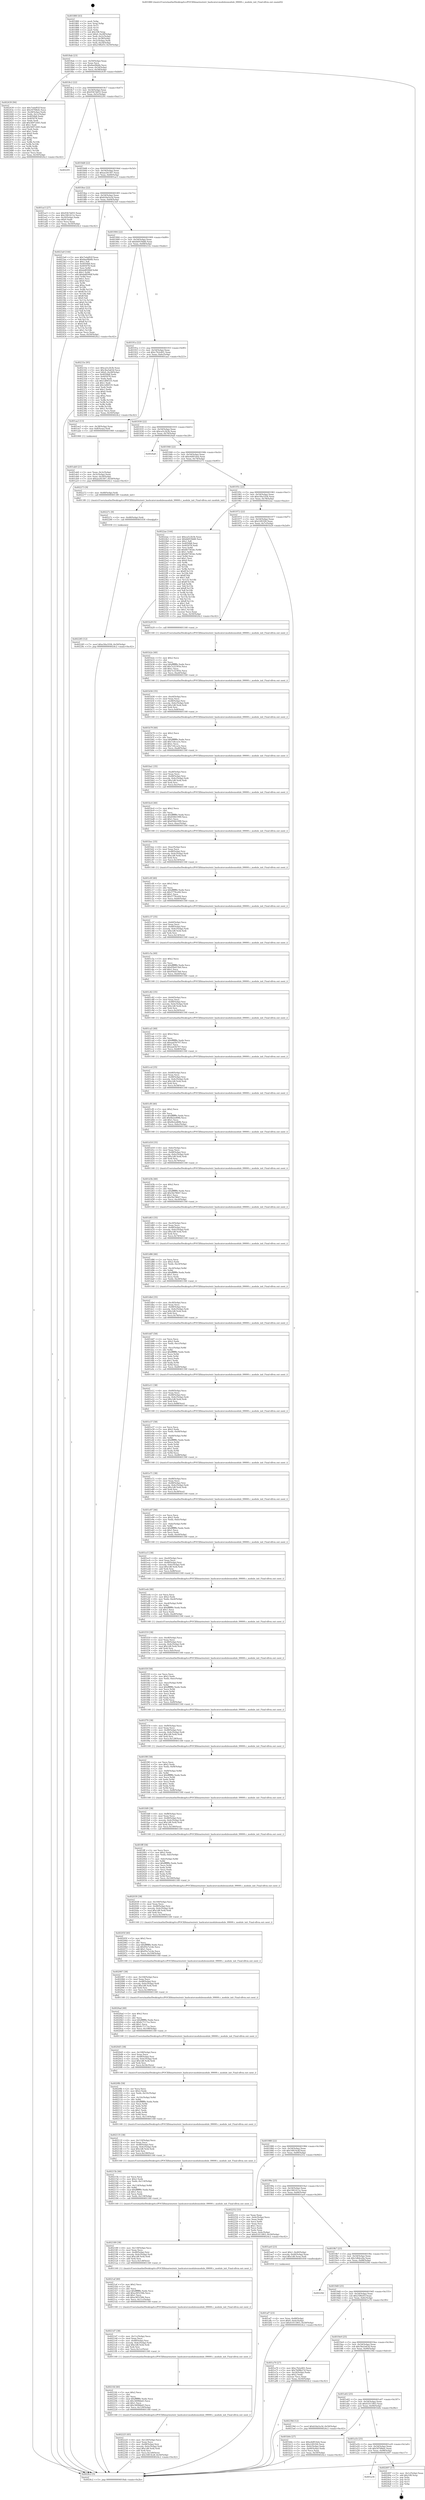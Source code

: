 digraph "0x401880" {
  label = "0x401880 (/mnt/c/Users/mathe/Desktop/tcc/POCII/binaries/extr_hashcatsrcmodulesmodule_09000.c_module_init_Final-ollvm.out::main(0))"
  labelloc = "t"
  node[shape=record]

  Entry [label="",width=0.3,height=0.3,shape=circle,fillcolor=black,style=filled]
  "0x4018ab" [label="{
     0x4018ab [23]\l
     | [instrs]\l
     &nbsp;&nbsp;0x4018ab \<+3\>: mov -0x50(%rbp),%eax\l
     &nbsp;&nbsp;0x4018ae \<+2\>: mov %eax,%ecx\l
     &nbsp;&nbsp;0x4018b0 \<+6\>: sub $0x8aef4b6b,%ecx\l
     &nbsp;&nbsp;0x4018b6 \<+3\>: mov %eax,-0x54(%rbp)\l
     &nbsp;&nbsp;0x4018b9 \<+3\>: mov %ecx,-0x58(%rbp)\l
     &nbsp;&nbsp;0x4018bc \<+6\>: je 0000000000402439 \<main+0xbb9\>\l
  }"]
  "0x402439" [label="{
     0x402439 [94]\l
     | [instrs]\l
     &nbsp;&nbsp;0x402439 \<+5\>: mov $0x7edaf02f,%eax\l
     &nbsp;&nbsp;0x40243e \<+5\>: mov $0x50768efc,%ecx\l
     &nbsp;&nbsp;0x402443 \<+3\>: mov -0x28(%rbp),%edx\l
     &nbsp;&nbsp;0x402446 \<+3\>: mov %edx,-0x1c(%rbp)\l
     &nbsp;&nbsp;0x402449 \<+7\>: mov 0x4050b8,%edx\l
     &nbsp;&nbsp;0x402450 \<+7\>: mov 0x405078,%esi\l
     &nbsp;&nbsp;0x402457 \<+2\>: mov %edx,%edi\l
     &nbsp;&nbsp;0x402459 \<+6\>: add $0x5697c645,%edi\l
     &nbsp;&nbsp;0x40245f \<+3\>: sub $0x1,%edi\l
     &nbsp;&nbsp;0x402462 \<+6\>: sub $0x5697c645,%edi\l
     &nbsp;&nbsp;0x402468 \<+3\>: imul %edi,%edx\l
     &nbsp;&nbsp;0x40246b \<+3\>: and $0x1,%edx\l
     &nbsp;&nbsp;0x40246e \<+3\>: cmp $0x0,%edx\l
     &nbsp;&nbsp;0x402471 \<+4\>: sete %r8b\l
     &nbsp;&nbsp;0x402475 \<+3\>: cmp $0xa,%esi\l
     &nbsp;&nbsp;0x402478 \<+4\>: setl %r9b\l
     &nbsp;&nbsp;0x40247c \<+3\>: mov %r8b,%r10b\l
     &nbsp;&nbsp;0x40247f \<+3\>: and %r9b,%r10b\l
     &nbsp;&nbsp;0x402482 \<+3\>: xor %r9b,%r8b\l
     &nbsp;&nbsp;0x402485 \<+3\>: or %r8b,%r10b\l
     &nbsp;&nbsp;0x402488 \<+4\>: test $0x1,%r10b\l
     &nbsp;&nbsp;0x40248c \<+3\>: cmovne %ecx,%eax\l
     &nbsp;&nbsp;0x40248f \<+3\>: mov %eax,-0x50(%rbp)\l
     &nbsp;&nbsp;0x402492 \<+5\>: jmp 00000000004024c2 \<main+0xc42\>\l
  }"]
  "0x4018c2" [label="{
     0x4018c2 [22]\l
     | [instrs]\l
     &nbsp;&nbsp;0x4018c2 \<+5\>: jmp 00000000004018c7 \<main+0x47\>\l
     &nbsp;&nbsp;0x4018c7 \<+3\>: mov -0x54(%rbp),%eax\l
     &nbsp;&nbsp;0x4018ca \<+5\>: sub $0x93b7dd55,%eax\l
     &nbsp;&nbsp;0x4018cf \<+3\>: mov %eax,-0x5c(%rbp)\l
     &nbsp;&nbsp;0x4018d2 \<+6\>: je 0000000000402291 \<main+0xa11\>\l
  }"]
  Exit [label="",width=0.3,height=0.3,shape=circle,fillcolor=black,style=filled,peripheries=2]
  "0x402291" [label="{
     0x402291\l
  }", style=dashed]
  "0x4018d8" [label="{
     0x4018d8 [22]\l
     | [instrs]\l
     &nbsp;&nbsp;0x4018d8 \<+5\>: jmp 00000000004018dd \<main+0x5d\>\l
     &nbsp;&nbsp;0x4018dd \<+3\>: mov -0x54(%rbp),%eax\l
     &nbsp;&nbsp;0x4018e0 \<+5\>: sub $0xae20c567,%eax\l
     &nbsp;&nbsp;0x4018e5 \<+3\>: mov %eax,-0x60(%rbp)\l
     &nbsp;&nbsp;0x4018e8 \<+6\>: je 0000000000401ac5 \<main+0x245\>\l
  }"]
  "0x401a34" [label="{
     0x401a34\l
  }", style=dashed]
  "0x401ac5" [label="{
     0x401ac5 [27]\l
     | [instrs]\l
     &nbsp;&nbsp;0x401ac5 \<+5\>: mov $0x93b7dd55,%eax\l
     &nbsp;&nbsp;0x401aca \<+5\>: mov $0x1961411e,%ecx\l
     &nbsp;&nbsp;0x401acf \<+3\>: mov -0x20(%rbp),%edx\l
     &nbsp;&nbsp;0x401ad2 \<+3\>: cmp $0x0,%edx\l
     &nbsp;&nbsp;0x401ad5 \<+3\>: cmove %ecx,%eax\l
     &nbsp;&nbsp;0x401ad8 \<+3\>: mov %eax,-0x50(%rbp)\l
     &nbsp;&nbsp;0x401adb \<+5\>: jmp 00000000004024c2 \<main+0xc42\>\l
  }"]
  "0x4018ee" [label="{
     0x4018ee [22]\l
     | [instrs]\l
     &nbsp;&nbsp;0x4018ee \<+5\>: jmp 00000000004018f3 \<main+0x73\>\l
     &nbsp;&nbsp;0x4018f3 \<+3\>: mov -0x54(%rbp),%eax\l
     &nbsp;&nbsp;0x4018f6 \<+5\>: sub $0xb5da5a3d,%eax\l
     &nbsp;&nbsp;0x4018fb \<+3\>: mov %eax,-0x64(%rbp)\l
     &nbsp;&nbsp;0x4018fe \<+6\>: je 00000000004023a9 \<main+0xb29\>\l
  }"]
  "0x402497" [label="{
     0x402497 [17]\l
     | [instrs]\l
     &nbsp;&nbsp;0x402497 \<+3\>: mov -0x1c(%rbp),%eax\l
     &nbsp;&nbsp;0x40249a \<+7\>: add $0x108,%rsp\l
     &nbsp;&nbsp;0x4024a1 \<+1\>: pop %rbx\l
     &nbsp;&nbsp;0x4024a2 \<+2\>: pop %r14\l
     &nbsp;&nbsp;0x4024a4 \<+2\>: pop %r15\l
     &nbsp;&nbsp;0x4024a6 \<+1\>: pop %rbp\l
     &nbsp;&nbsp;0x4024a7 \<+1\>: ret\l
  }"]
  "0x4023a9" [label="{
     0x4023a9 [144]\l
     | [instrs]\l
     &nbsp;&nbsp;0x4023a9 \<+5\>: mov $0x7edaf02f,%eax\l
     &nbsp;&nbsp;0x4023ae \<+5\>: mov $0x8aef4b6b,%ecx\l
     &nbsp;&nbsp;0x4023b3 \<+2\>: mov $0x1,%dl\l
     &nbsp;&nbsp;0x4023b5 \<+7\>: mov 0x4050b8,%esi\l
     &nbsp;&nbsp;0x4023bc \<+7\>: mov 0x405078,%edi\l
     &nbsp;&nbsp;0x4023c3 \<+3\>: mov %esi,%r8d\l
     &nbsp;&nbsp;0x4023c6 \<+7\>: sub $0xbd850fdf,%r8d\l
     &nbsp;&nbsp;0x4023cd \<+4\>: sub $0x1,%r8d\l
     &nbsp;&nbsp;0x4023d1 \<+7\>: add $0xbd850fdf,%r8d\l
     &nbsp;&nbsp;0x4023d8 \<+4\>: imul %r8d,%esi\l
     &nbsp;&nbsp;0x4023dc \<+3\>: and $0x1,%esi\l
     &nbsp;&nbsp;0x4023df \<+3\>: cmp $0x0,%esi\l
     &nbsp;&nbsp;0x4023e2 \<+4\>: sete %r9b\l
     &nbsp;&nbsp;0x4023e6 \<+3\>: cmp $0xa,%edi\l
     &nbsp;&nbsp;0x4023e9 \<+4\>: setl %r10b\l
     &nbsp;&nbsp;0x4023ed \<+3\>: mov %r9b,%r11b\l
     &nbsp;&nbsp;0x4023f0 \<+4\>: xor $0xff,%r11b\l
     &nbsp;&nbsp;0x4023f4 \<+3\>: mov %r10b,%bl\l
     &nbsp;&nbsp;0x4023f7 \<+3\>: xor $0xff,%bl\l
     &nbsp;&nbsp;0x4023fa \<+3\>: xor $0x0,%dl\l
     &nbsp;&nbsp;0x4023fd \<+3\>: mov %r11b,%r14b\l
     &nbsp;&nbsp;0x402400 \<+4\>: and $0x0,%r14b\l
     &nbsp;&nbsp;0x402404 \<+3\>: and %dl,%r9b\l
     &nbsp;&nbsp;0x402407 \<+3\>: mov %bl,%r15b\l
     &nbsp;&nbsp;0x40240a \<+4\>: and $0x0,%r15b\l
     &nbsp;&nbsp;0x40240e \<+3\>: and %dl,%r10b\l
     &nbsp;&nbsp;0x402411 \<+3\>: or %r9b,%r14b\l
     &nbsp;&nbsp;0x402414 \<+3\>: or %r10b,%r15b\l
     &nbsp;&nbsp;0x402417 \<+3\>: xor %r15b,%r14b\l
     &nbsp;&nbsp;0x40241a \<+3\>: or %bl,%r11b\l
     &nbsp;&nbsp;0x40241d \<+4\>: xor $0xff,%r11b\l
     &nbsp;&nbsp;0x402421 \<+3\>: or $0x0,%dl\l
     &nbsp;&nbsp;0x402424 \<+3\>: and %dl,%r11b\l
     &nbsp;&nbsp;0x402427 \<+3\>: or %r11b,%r14b\l
     &nbsp;&nbsp;0x40242a \<+4\>: test $0x1,%r14b\l
     &nbsp;&nbsp;0x40242e \<+3\>: cmovne %ecx,%eax\l
     &nbsp;&nbsp;0x402431 \<+3\>: mov %eax,-0x50(%rbp)\l
     &nbsp;&nbsp;0x402434 \<+5\>: jmp 00000000004024c2 \<main+0xc42\>\l
  }"]
  "0x401904" [label="{
     0x401904 [22]\l
     | [instrs]\l
     &nbsp;&nbsp;0x401904 \<+5\>: jmp 0000000000401909 \<main+0x89\>\l
     &nbsp;&nbsp;0x401909 \<+3\>: mov -0x54(%rbp),%eax\l
     &nbsp;&nbsp;0x40190c \<+5\>: sub $0xbb919dd6,%eax\l
     &nbsp;&nbsp;0x401911 \<+3\>: mov %eax,-0x68(%rbp)\l
     &nbsp;&nbsp;0x401914 \<+6\>: je 000000000040233e \<main+0xabe\>\l
  }"]
  "0x402285" [label="{
     0x402285 [12]\l
     | [instrs]\l
     &nbsp;&nbsp;0x402285 \<+7\>: movl $0xe56a1936,-0x50(%rbp)\l
     &nbsp;&nbsp;0x40228c \<+5\>: jmp 00000000004024c2 \<main+0xc42\>\l
  }"]
  "0x40233e" [label="{
     0x40233e [95]\l
     | [instrs]\l
     &nbsp;&nbsp;0x40233e \<+5\>: mov $0xca5c2b3b,%eax\l
     &nbsp;&nbsp;0x402343 \<+5\>: mov $0x3ba5a63d,%ecx\l
     &nbsp;&nbsp;0x402348 \<+7\>: movl $0x0,-0x28(%rbp)\l
     &nbsp;&nbsp;0x40234f \<+7\>: mov 0x4050b8,%edx\l
     &nbsp;&nbsp;0x402356 \<+7\>: mov 0x405078,%esi\l
     &nbsp;&nbsp;0x40235d \<+2\>: mov %edx,%edi\l
     &nbsp;&nbsp;0x40235f \<+6\>: sub $0x1df4f335,%edi\l
     &nbsp;&nbsp;0x402365 \<+3\>: sub $0x1,%edi\l
     &nbsp;&nbsp;0x402368 \<+6\>: add $0x1df4f335,%edi\l
     &nbsp;&nbsp;0x40236e \<+3\>: imul %edi,%edx\l
     &nbsp;&nbsp;0x402371 \<+3\>: and $0x1,%edx\l
     &nbsp;&nbsp;0x402374 \<+3\>: cmp $0x0,%edx\l
     &nbsp;&nbsp;0x402377 \<+4\>: sete %r8b\l
     &nbsp;&nbsp;0x40237b \<+3\>: cmp $0xa,%esi\l
     &nbsp;&nbsp;0x40237e \<+4\>: setl %r9b\l
     &nbsp;&nbsp;0x402382 \<+3\>: mov %r8b,%r10b\l
     &nbsp;&nbsp;0x402385 \<+3\>: and %r9b,%r10b\l
     &nbsp;&nbsp;0x402388 \<+3\>: xor %r9b,%r8b\l
     &nbsp;&nbsp;0x40238b \<+3\>: or %r8b,%r10b\l
     &nbsp;&nbsp;0x40238e \<+4\>: test $0x1,%r10b\l
     &nbsp;&nbsp;0x402392 \<+3\>: cmovne %ecx,%eax\l
     &nbsp;&nbsp;0x402395 \<+3\>: mov %eax,-0x50(%rbp)\l
     &nbsp;&nbsp;0x402398 \<+5\>: jmp 00000000004024c2 \<main+0xc42\>\l
  }"]
  "0x40191a" [label="{
     0x40191a [22]\l
     | [instrs]\l
     &nbsp;&nbsp;0x40191a \<+5\>: jmp 000000000040191f \<main+0x9f\>\l
     &nbsp;&nbsp;0x40191f \<+3\>: mov -0x54(%rbp),%eax\l
     &nbsp;&nbsp;0x401922 \<+5\>: sub $0xc7b2e401,%eax\l
     &nbsp;&nbsp;0x401927 \<+3\>: mov %eax,-0x6c(%rbp)\l
     &nbsp;&nbsp;0x40192a \<+6\>: je 0000000000401aa3 \<main+0x223\>\l
  }"]
  "0x40227c" [label="{
     0x40227c [9]\l
     | [instrs]\l
     &nbsp;&nbsp;0x40227c \<+4\>: mov -0x48(%rbp),%rdi\l
     &nbsp;&nbsp;0x402280 \<+5\>: call 0000000000401030 \<free@plt\>\l
     | [calls]\l
     &nbsp;&nbsp;0x401030 \{1\} (unknown)\l
  }"]
  "0x401aa3" [label="{
     0x401aa3 [13]\l
     | [instrs]\l
     &nbsp;&nbsp;0x401aa3 \<+4\>: mov -0x38(%rbp),%rax\l
     &nbsp;&nbsp;0x401aa7 \<+4\>: mov 0x8(%rax),%rdi\l
     &nbsp;&nbsp;0x401aab \<+5\>: call 0000000000401060 \<atoi@plt\>\l
     | [calls]\l
     &nbsp;&nbsp;0x401060 \{1\} (unknown)\l
  }"]
  "0x401930" [label="{
     0x401930 [22]\l
     | [instrs]\l
     &nbsp;&nbsp;0x401930 \<+5\>: jmp 0000000000401935 \<main+0xb5\>\l
     &nbsp;&nbsp;0x401935 \<+3\>: mov -0x54(%rbp),%eax\l
     &nbsp;&nbsp;0x401938 \<+5\>: sub $0xca5c2b3b,%eax\l
     &nbsp;&nbsp;0x40193d \<+3\>: mov %eax,-0x70(%rbp)\l
     &nbsp;&nbsp;0x401940 \<+6\>: je 00000000004024a8 \<main+0xc28\>\l
  }"]
  "0x402225" [label="{
     0x402225 [45]\l
     | [instrs]\l
     &nbsp;&nbsp;0x402225 \<+6\>: mov -0x120(%rbp),%ecx\l
     &nbsp;&nbsp;0x40222b \<+3\>: imul %eax,%ecx\l
     &nbsp;&nbsp;0x40222e \<+4\>: mov -0x48(%rbp),%rsi\l
     &nbsp;&nbsp;0x402232 \<+4\>: movslq -0x4c(%rbp),%rdi\l
     &nbsp;&nbsp;0x402236 \<+7\>: imul $0x1d8,%rdi,%rdi\l
     &nbsp;&nbsp;0x40223d \<+3\>: add %rdi,%rsi\l
     &nbsp;&nbsp;0x402240 \<+6\>: mov %ecx,0x1d0(%rsi)\l
     &nbsp;&nbsp;0x402246 \<+7\>: movl $0x16814cdf,-0x50(%rbp)\l
     &nbsp;&nbsp;0x40224d \<+5\>: jmp 00000000004024c2 \<main+0xc42\>\l
  }"]
  "0x4024a8" [label="{
     0x4024a8\l
  }", style=dashed]
  "0x401946" [label="{
     0x401946 [22]\l
     | [instrs]\l
     &nbsp;&nbsp;0x401946 \<+5\>: jmp 000000000040194b \<main+0xcb\>\l
     &nbsp;&nbsp;0x40194b \<+3\>: mov -0x54(%rbp),%eax\l
     &nbsp;&nbsp;0x40194e \<+5\>: sub $0xe4d914eb,%eax\l
     &nbsp;&nbsp;0x401953 \<+3\>: mov %eax,-0x74(%rbp)\l
     &nbsp;&nbsp;0x401956 \<+6\>: je 0000000000402273 \<main+0x9f3\>\l
  }"]
  "0x4021fd" [label="{
     0x4021fd [40]\l
     | [instrs]\l
     &nbsp;&nbsp;0x4021fd \<+5\>: mov $0x2,%ecx\l
     &nbsp;&nbsp;0x402202 \<+1\>: cltd\l
     &nbsp;&nbsp;0x402203 \<+2\>: idiv %ecx\l
     &nbsp;&nbsp;0x402205 \<+6\>: imul $0xfffffffe,%edx,%ecx\l
     &nbsp;&nbsp;0x40220b \<+6\>: sub $0x3409bbd3,%ecx\l
     &nbsp;&nbsp;0x402211 \<+3\>: add $0x1,%ecx\l
     &nbsp;&nbsp;0x402214 \<+6\>: add $0x3409bbd3,%ecx\l
     &nbsp;&nbsp;0x40221a \<+6\>: mov %ecx,-0x120(%rbp)\l
     &nbsp;&nbsp;0x402220 \<+5\>: call 0000000000401160 \<next_i\>\l
     | [calls]\l
     &nbsp;&nbsp;0x401160 \{1\} (/mnt/c/Users/mathe/Desktop/tcc/POCII/binaries/extr_hashcatsrcmodulesmodule_09000.c_module_init_Final-ollvm.out::next_i)\l
  }"]
  "0x402273" [label="{
     0x402273 [9]\l
     | [instrs]\l
     &nbsp;&nbsp;0x402273 \<+4\>: mov -0x48(%rbp),%rdi\l
     &nbsp;&nbsp;0x402277 \<+5\>: call 00000000004013f0 \<module_init\>\l
     | [calls]\l
     &nbsp;&nbsp;0x4013f0 \{1\} (/mnt/c/Users/mathe/Desktop/tcc/POCII/binaries/extr_hashcatsrcmodulesmodule_09000.c_module_init_Final-ollvm.out::module_init)\l
  }"]
  "0x40195c" [label="{
     0x40195c [22]\l
     | [instrs]\l
     &nbsp;&nbsp;0x40195c \<+5\>: jmp 0000000000401961 \<main+0xe1\>\l
     &nbsp;&nbsp;0x401961 \<+3\>: mov -0x54(%rbp),%eax\l
     &nbsp;&nbsp;0x401964 \<+5\>: sub $0xe56a1936,%eax\l
     &nbsp;&nbsp;0x401969 \<+3\>: mov %eax,-0x78(%rbp)\l
     &nbsp;&nbsp;0x40196c \<+6\>: je 00000000004022ae \<main+0xa2e\>\l
  }"]
  "0x4021d7" [label="{
     0x4021d7 [38]\l
     | [instrs]\l
     &nbsp;&nbsp;0x4021d7 \<+6\>: mov -0x11c(%rbp),%ecx\l
     &nbsp;&nbsp;0x4021dd \<+3\>: imul %eax,%ecx\l
     &nbsp;&nbsp;0x4021e0 \<+4\>: mov -0x48(%rbp),%rsi\l
     &nbsp;&nbsp;0x4021e4 \<+4\>: movslq -0x4c(%rbp),%rdi\l
     &nbsp;&nbsp;0x4021e8 \<+7\>: imul $0x1d8,%rdi,%rdi\l
     &nbsp;&nbsp;0x4021ef \<+3\>: add %rdi,%rsi\l
     &nbsp;&nbsp;0x4021f2 \<+6\>: mov %ecx,0x1cc(%rsi)\l
     &nbsp;&nbsp;0x4021f8 \<+5\>: call 0000000000401160 \<next_i\>\l
     | [calls]\l
     &nbsp;&nbsp;0x401160 \{1\} (/mnt/c/Users/mathe/Desktop/tcc/POCII/binaries/extr_hashcatsrcmodulesmodule_09000.c_module_init_Final-ollvm.out::next_i)\l
  }"]
  "0x4022ae" [label="{
     0x4022ae [144]\l
     | [instrs]\l
     &nbsp;&nbsp;0x4022ae \<+5\>: mov $0xca5c2b3b,%eax\l
     &nbsp;&nbsp;0x4022b3 \<+5\>: mov $0xbb919dd6,%ecx\l
     &nbsp;&nbsp;0x4022b8 \<+2\>: mov $0x1,%dl\l
     &nbsp;&nbsp;0x4022ba \<+7\>: mov 0x4050b8,%esi\l
     &nbsp;&nbsp;0x4022c1 \<+7\>: mov 0x405078,%edi\l
     &nbsp;&nbsp;0x4022c8 \<+3\>: mov %esi,%r8d\l
     &nbsp;&nbsp;0x4022cb \<+7\>: add $0x667583dc,%r8d\l
     &nbsp;&nbsp;0x4022d2 \<+4\>: sub $0x1,%r8d\l
     &nbsp;&nbsp;0x4022d6 \<+7\>: sub $0x667583dc,%r8d\l
     &nbsp;&nbsp;0x4022dd \<+4\>: imul %r8d,%esi\l
     &nbsp;&nbsp;0x4022e1 \<+3\>: and $0x1,%esi\l
     &nbsp;&nbsp;0x4022e4 \<+3\>: cmp $0x0,%esi\l
     &nbsp;&nbsp;0x4022e7 \<+4\>: sete %r9b\l
     &nbsp;&nbsp;0x4022eb \<+3\>: cmp $0xa,%edi\l
     &nbsp;&nbsp;0x4022ee \<+4\>: setl %r10b\l
     &nbsp;&nbsp;0x4022f2 \<+3\>: mov %r9b,%r11b\l
     &nbsp;&nbsp;0x4022f5 \<+4\>: xor $0xff,%r11b\l
     &nbsp;&nbsp;0x4022f9 \<+3\>: mov %r10b,%bl\l
     &nbsp;&nbsp;0x4022fc \<+3\>: xor $0xff,%bl\l
     &nbsp;&nbsp;0x4022ff \<+3\>: xor $0x1,%dl\l
     &nbsp;&nbsp;0x402302 \<+3\>: mov %r11b,%r14b\l
     &nbsp;&nbsp;0x402305 \<+4\>: and $0xff,%r14b\l
     &nbsp;&nbsp;0x402309 \<+3\>: and %dl,%r9b\l
     &nbsp;&nbsp;0x40230c \<+3\>: mov %bl,%r15b\l
     &nbsp;&nbsp;0x40230f \<+4\>: and $0xff,%r15b\l
     &nbsp;&nbsp;0x402313 \<+3\>: and %dl,%r10b\l
     &nbsp;&nbsp;0x402316 \<+3\>: or %r9b,%r14b\l
     &nbsp;&nbsp;0x402319 \<+3\>: or %r10b,%r15b\l
     &nbsp;&nbsp;0x40231c \<+3\>: xor %r15b,%r14b\l
     &nbsp;&nbsp;0x40231f \<+3\>: or %bl,%r11b\l
     &nbsp;&nbsp;0x402322 \<+4\>: xor $0xff,%r11b\l
     &nbsp;&nbsp;0x402326 \<+3\>: or $0x1,%dl\l
     &nbsp;&nbsp;0x402329 \<+3\>: and %dl,%r11b\l
     &nbsp;&nbsp;0x40232c \<+3\>: or %r11b,%r14b\l
     &nbsp;&nbsp;0x40232f \<+4\>: test $0x1,%r14b\l
     &nbsp;&nbsp;0x402333 \<+3\>: cmovne %ecx,%eax\l
     &nbsp;&nbsp;0x402336 \<+3\>: mov %eax,-0x50(%rbp)\l
     &nbsp;&nbsp;0x402339 \<+5\>: jmp 00000000004024c2 \<main+0xc42\>\l
  }"]
  "0x401972" [label="{
     0x401972 [22]\l
     | [instrs]\l
     &nbsp;&nbsp;0x401972 \<+5\>: jmp 0000000000401977 \<main+0xf7\>\l
     &nbsp;&nbsp;0x401977 \<+3\>: mov -0x54(%rbp),%eax\l
     &nbsp;&nbsp;0x40197a \<+5\>: sub $0x2281f26,%eax\l
     &nbsp;&nbsp;0x40197f \<+3\>: mov %eax,-0x7c(%rbp)\l
     &nbsp;&nbsp;0x401982 \<+6\>: je 0000000000401b29 \<main+0x2a9\>\l
  }"]
  "0x4021af" [label="{
     0x4021af [40]\l
     | [instrs]\l
     &nbsp;&nbsp;0x4021af \<+5\>: mov $0x2,%ecx\l
     &nbsp;&nbsp;0x4021b4 \<+1\>: cltd\l
     &nbsp;&nbsp;0x4021b5 \<+2\>: idiv %ecx\l
     &nbsp;&nbsp;0x4021b7 \<+6\>: imul $0xfffffffe,%edx,%ecx\l
     &nbsp;&nbsp;0x4021bd \<+6\>: add $0xa365256b,%ecx\l
     &nbsp;&nbsp;0x4021c3 \<+3\>: add $0x1,%ecx\l
     &nbsp;&nbsp;0x4021c6 \<+6\>: sub $0xa365256b,%ecx\l
     &nbsp;&nbsp;0x4021cc \<+6\>: mov %ecx,-0x11c(%rbp)\l
     &nbsp;&nbsp;0x4021d2 \<+5\>: call 0000000000401160 \<next_i\>\l
     | [calls]\l
     &nbsp;&nbsp;0x401160 \{1\} (/mnt/c/Users/mathe/Desktop/tcc/POCII/binaries/extr_hashcatsrcmodulesmodule_09000.c_module_init_Final-ollvm.out::next_i)\l
  }"]
  "0x401b29" [label="{
     0x401b29 [5]\l
     | [instrs]\l
     &nbsp;&nbsp;0x401b29 \<+5\>: call 0000000000401160 \<next_i\>\l
     | [calls]\l
     &nbsp;&nbsp;0x401160 \{1\} (/mnt/c/Users/mathe/Desktop/tcc/POCII/binaries/extr_hashcatsrcmodulesmodule_09000.c_module_init_Final-ollvm.out::next_i)\l
  }"]
  "0x401988" [label="{
     0x401988 [22]\l
     | [instrs]\l
     &nbsp;&nbsp;0x401988 \<+5\>: jmp 000000000040198d \<main+0x10d\>\l
     &nbsp;&nbsp;0x40198d \<+3\>: mov -0x54(%rbp),%eax\l
     &nbsp;&nbsp;0x401990 \<+5\>: sub $0x16814cdf,%eax\l
     &nbsp;&nbsp;0x401995 \<+3\>: mov %eax,-0x80(%rbp)\l
     &nbsp;&nbsp;0x401998 \<+6\>: je 0000000000402252 \<main+0x9d2\>\l
  }"]
  "0x402189" [label="{
     0x402189 [38]\l
     | [instrs]\l
     &nbsp;&nbsp;0x402189 \<+6\>: mov -0x118(%rbp),%ecx\l
     &nbsp;&nbsp;0x40218f \<+3\>: imul %eax,%ecx\l
     &nbsp;&nbsp;0x402192 \<+4\>: mov -0x48(%rbp),%rsi\l
     &nbsp;&nbsp;0x402196 \<+4\>: movslq -0x4c(%rbp),%rdi\l
     &nbsp;&nbsp;0x40219a \<+7\>: imul $0x1d8,%rdi,%rdi\l
     &nbsp;&nbsp;0x4021a1 \<+3\>: add %rdi,%rsi\l
     &nbsp;&nbsp;0x4021a4 \<+6\>: mov %ecx,0x1c8(%rsi)\l
     &nbsp;&nbsp;0x4021aa \<+5\>: call 0000000000401160 \<next_i\>\l
     | [calls]\l
     &nbsp;&nbsp;0x401160 \{1\} (/mnt/c/Users/mathe/Desktop/tcc/POCII/binaries/extr_hashcatsrcmodulesmodule_09000.c_module_init_Final-ollvm.out::next_i)\l
  }"]
  "0x402252" [label="{
     0x402252 [33]\l
     | [instrs]\l
     &nbsp;&nbsp;0x402252 \<+2\>: xor %eax,%eax\l
     &nbsp;&nbsp;0x402254 \<+3\>: mov -0x4c(%rbp),%ecx\l
     &nbsp;&nbsp;0x402257 \<+2\>: mov %eax,%edx\l
     &nbsp;&nbsp;0x402259 \<+2\>: sub %ecx,%edx\l
     &nbsp;&nbsp;0x40225b \<+2\>: mov %eax,%ecx\l
     &nbsp;&nbsp;0x40225d \<+3\>: sub $0x1,%ecx\l
     &nbsp;&nbsp;0x402260 \<+2\>: add %ecx,%edx\l
     &nbsp;&nbsp;0x402262 \<+2\>: sub %edx,%eax\l
     &nbsp;&nbsp;0x402264 \<+3\>: mov %eax,-0x4c(%rbp)\l
     &nbsp;&nbsp;0x402267 \<+7\>: movl $0x41011803,-0x50(%rbp)\l
     &nbsp;&nbsp;0x40226e \<+5\>: jmp 00000000004024c2 \<main+0xc42\>\l
  }"]
  "0x40199e" [label="{
     0x40199e [25]\l
     | [instrs]\l
     &nbsp;&nbsp;0x40199e \<+5\>: jmp 00000000004019a3 \<main+0x123\>\l
     &nbsp;&nbsp;0x4019a3 \<+3\>: mov -0x54(%rbp),%eax\l
     &nbsp;&nbsp;0x4019a6 \<+5\>: sub $0x1961411e,%eax\l
     &nbsp;&nbsp;0x4019ab \<+6\>: mov %eax,-0x84(%rbp)\l
     &nbsp;&nbsp;0x4019b1 \<+6\>: je 0000000000401ae0 \<main+0x260\>\l
  }"]
  "0x40215b" [label="{
     0x40215b [46]\l
     | [instrs]\l
     &nbsp;&nbsp;0x40215b \<+2\>: xor %ecx,%ecx\l
     &nbsp;&nbsp;0x40215d \<+5\>: mov $0x2,%edx\l
     &nbsp;&nbsp;0x402162 \<+6\>: mov %edx,-0x114(%rbp)\l
     &nbsp;&nbsp;0x402168 \<+1\>: cltd\l
     &nbsp;&nbsp;0x402169 \<+7\>: mov -0x114(%rbp),%r8d\l
     &nbsp;&nbsp;0x402170 \<+3\>: idiv %r8d\l
     &nbsp;&nbsp;0x402173 \<+6\>: imul $0xfffffffe,%edx,%edx\l
     &nbsp;&nbsp;0x402179 \<+3\>: sub $0x1,%ecx\l
     &nbsp;&nbsp;0x40217c \<+2\>: sub %ecx,%edx\l
     &nbsp;&nbsp;0x40217e \<+6\>: mov %edx,-0x118(%rbp)\l
     &nbsp;&nbsp;0x402184 \<+5\>: call 0000000000401160 \<next_i\>\l
     | [calls]\l
     &nbsp;&nbsp;0x401160 \{1\} (/mnt/c/Users/mathe/Desktop/tcc/POCII/binaries/extr_hashcatsrcmodulesmodule_09000.c_module_init_Final-ollvm.out::next_i)\l
  }"]
  "0x401ae0" [label="{
     0x401ae0 [23]\l
     | [instrs]\l
     &nbsp;&nbsp;0x401ae0 \<+7\>: movl $0x1,-0x40(%rbp)\l
     &nbsp;&nbsp;0x401ae7 \<+4\>: movslq -0x40(%rbp),%rax\l
     &nbsp;&nbsp;0x401aeb \<+7\>: imul $0x1d8,%rax,%rdi\l
     &nbsp;&nbsp;0x401af2 \<+5\>: call 0000000000401050 \<malloc@plt\>\l
     | [calls]\l
     &nbsp;&nbsp;0x401050 \{1\} (unknown)\l
  }"]
  "0x4019b7" [label="{
     0x4019b7 [25]\l
     | [instrs]\l
     &nbsp;&nbsp;0x4019b7 \<+5\>: jmp 00000000004019bc \<main+0x13c\>\l
     &nbsp;&nbsp;0x4019bc \<+3\>: mov -0x54(%rbp),%eax\l
     &nbsp;&nbsp;0x4019bf \<+5\>: sub $0x1d6dce9a,%eax\l
     &nbsp;&nbsp;0x4019c4 \<+6\>: mov %eax,-0x88(%rbp)\l
     &nbsp;&nbsp;0x4019ca \<+6\>: je 000000000040229d \<main+0xa1d\>\l
  }"]
  "0x402135" [label="{
     0x402135 [38]\l
     | [instrs]\l
     &nbsp;&nbsp;0x402135 \<+6\>: mov -0x110(%rbp),%ecx\l
     &nbsp;&nbsp;0x40213b \<+3\>: imul %eax,%ecx\l
     &nbsp;&nbsp;0x40213e \<+4\>: mov -0x48(%rbp),%rsi\l
     &nbsp;&nbsp;0x402142 \<+4\>: movslq -0x4c(%rbp),%rdi\l
     &nbsp;&nbsp;0x402146 \<+7\>: imul $0x1d8,%rdi,%rdi\l
     &nbsp;&nbsp;0x40214d \<+3\>: add %rdi,%rsi\l
     &nbsp;&nbsp;0x402150 \<+6\>: mov %ecx,0x190(%rsi)\l
     &nbsp;&nbsp;0x402156 \<+5\>: call 0000000000401160 \<next_i\>\l
     | [calls]\l
     &nbsp;&nbsp;0x401160 \{1\} (/mnt/c/Users/mathe/Desktop/tcc/POCII/binaries/extr_hashcatsrcmodulesmodule_09000.c_module_init_Final-ollvm.out::next_i)\l
  }"]
  "0x40229d" [label="{
     0x40229d\l
  }", style=dashed]
  "0x4019d0" [label="{
     0x4019d0 [25]\l
     | [instrs]\l
     &nbsp;&nbsp;0x4019d0 \<+5\>: jmp 00000000004019d5 \<main+0x155\>\l
     &nbsp;&nbsp;0x4019d5 \<+3\>: mov -0x54(%rbp),%eax\l
     &nbsp;&nbsp;0x4019d8 \<+5\>: sub $0x25f6ef1f,%eax\l
     &nbsp;&nbsp;0x4019dd \<+6\>: mov %eax,-0x8c(%rbp)\l
     &nbsp;&nbsp;0x4019e3 \<+6\>: je 0000000000401a70 \<main+0x1f0\>\l
  }"]
  "0x4020fb" [label="{
     0x4020fb [58]\l
     | [instrs]\l
     &nbsp;&nbsp;0x4020fb \<+2\>: xor %ecx,%ecx\l
     &nbsp;&nbsp;0x4020fd \<+5\>: mov $0x2,%edx\l
     &nbsp;&nbsp;0x402102 \<+6\>: mov %edx,-0x10c(%rbp)\l
     &nbsp;&nbsp;0x402108 \<+1\>: cltd\l
     &nbsp;&nbsp;0x402109 \<+7\>: mov -0x10c(%rbp),%r8d\l
     &nbsp;&nbsp;0x402110 \<+3\>: idiv %r8d\l
     &nbsp;&nbsp;0x402113 \<+6\>: imul $0xfffffffe,%edx,%edx\l
     &nbsp;&nbsp;0x402119 \<+3\>: mov %ecx,%r9d\l
     &nbsp;&nbsp;0x40211c \<+3\>: sub %edx,%r9d\l
     &nbsp;&nbsp;0x40211f \<+2\>: mov %ecx,%edx\l
     &nbsp;&nbsp;0x402121 \<+3\>: sub $0x1,%edx\l
     &nbsp;&nbsp;0x402124 \<+3\>: add %edx,%r9d\l
     &nbsp;&nbsp;0x402127 \<+3\>: sub %r9d,%ecx\l
     &nbsp;&nbsp;0x40212a \<+6\>: mov %ecx,-0x110(%rbp)\l
     &nbsp;&nbsp;0x402130 \<+5\>: call 0000000000401160 \<next_i\>\l
     | [calls]\l
     &nbsp;&nbsp;0x401160 \{1\} (/mnt/c/Users/mathe/Desktop/tcc/POCII/binaries/extr_hashcatsrcmodulesmodule_09000.c_module_init_Final-ollvm.out::next_i)\l
  }"]
  "0x401a70" [label="{
     0x401a70 [27]\l
     | [instrs]\l
     &nbsp;&nbsp;0x401a70 \<+5\>: mov $0xc7b2e401,%eax\l
     &nbsp;&nbsp;0x401a75 \<+5\>: mov $0x7b08b27d,%ecx\l
     &nbsp;&nbsp;0x401a7a \<+3\>: mov -0x24(%rbp),%edx\l
     &nbsp;&nbsp;0x401a7d \<+3\>: cmp $0x2,%edx\l
     &nbsp;&nbsp;0x401a80 \<+3\>: cmovne %ecx,%eax\l
     &nbsp;&nbsp;0x401a83 \<+3\>: mov %eax,-0x50(%rbp)\l
     &nbsp;&nbsp;0x401a86 \<+5\>: jmp 00000000004024c2 \<main+0xc42\>\l
  }"]
  "0x4019e9" [label="{
     0x4019e9 [25]\l
     | [instrs]\l
     &nbsp;&nbsp;0x4019e9 \<+5\>: jmp 00000000004019ee \<main+0x16e\>\l
     &nbsp;&nbsp;0x4019ee \<+3\>: mov -0x54(%rbp),%eax\l
     &nbsp;&nbsp;0x4019f1 \<+5\>: sub $0x3ba5a63d,%eax\l
     &nbsp;&nbsp;0x4019f6 \<+6\>: mov %eax,-0x90(%rbp)\l
     &nbsp;&nbsp;0x4019fc \<+6\>: je 000000000040239d \<main+0xb1d\>\l
  }"]
  "0x4024c2" [label="{
     0x4024c2 [5]\l
     | [instrs]\l
     &nbsp;&nbsp;0x4024c2 \<+5\>: jmp 00000000004018ab \<main+0x2b\>\l
  }"]
  "0x401880" [label="{
     0x401880 [43]\l
     | [instrs]\l
     &nbsp;&nbsp;0x401880 \<+1\>: push %rbp\l
     &nbsp;&nbsp;0x401881 \<+3\>: mov %rsp,%rbp\l
     &nbsp;&nbsp;0x401884 \<+2\>: push %r15\l
     &nbsp;&nbsp;0x401886 \<+2\>: push %r14\l
     &nbsp;&nbsp;0x401888 \<+1\>: push %rbx\l
     &nbsp;&nbsp;0x401889 \<+7\>: sub $0x108,%rsp\l
     &nbsp;&nbsp;0x401890 \<+7\>: movl $0x0,-0x28(%rbp)\l
     &nbsp;&nbsp;0x401897 \<+3\>: mov %edi,-0x2c(%rbp)\l
     &nbsp;&nbsp;0x40189a \<+4\>: mov %rsi,-0x38(%rbp)\l
     &nbsp;&nbsp;0x40189e \<+3\>: mov -0x2c(%rbp),%edi\l
     &nbsp;&nbsp;0x4018a1 \<+3\>: mov %edi,-0x24(%rbp)\l
     &nbsp;&nbsp;0x4018a4 \<+7\>: movl $0x25f6ef1f,-0x50(%rbp)\l
  }"]
  "0x401ab0" [label="{
     0x401ab0 [21]\l
     | [instrs]\l
     &nbsp;&nbsp;0x401ab0 \<+3\>: mov %eax,-0x3c(%rbp)\l
     &nbsp;&nbsp;0x401ab3 \<+3\>: mov -0x3c(%rbp),%eax\l
     &nbsp;&nbsp;0x401ab6 \<+3\>: mov %eax,-0x20(%rbp)\l
     &nbsp;&nbsp;0x401ab9 \<+7\>: movl $0xae20c567,-0x50(%rbp)\l
     &nbsp;&nbsp;0x401ac0 \<+5\>: jmp 00000000004024c2 \<main+0xc42\>\l
  }"]
  "0x401af7" [label="{
     0x401af7 [23]\l
     | [instrs]\l
     &nbsp;&nbsp;0x401af7 \<+4\>: mov %rax,-0x48(%rbp)\l
     &nbsp;&nbsp;0x401afb \<+7\>: movl $0x0,-0x4c(%rbp)\l
     &nbsp;&nbsp;0x401b02 \<+7\>: movl $0x41011803,-0x50(%rbp)\l
     &nbsp;&nbsp;0x401b09 \<+5\>: jmp 00000000004024c2 \<main+0xc42\>\l
  }"]
  "0x4020d5" [label="{
     0x4020d5 [38]\l
     | [instrs]\l
     &nbsp;&nbsp;0x4020d5 \<+6\>: mov -0x108(%rbp),%ecx\l
     &nbsp;&nbsp;0x4020db \<+3\>: imul %eax,%ecx\l
     &nbsp;&nbsp;0x4020de \<+4\>: mov -0x48(%rbp),%rsi\l
     &nbsp;&nbsp;0x4020e2 \<+4\>: movslq -0x4c(%rbp),%rdi\l
     &nbsp;&nbsp;0x4020e6 \<+7\>: imul $0x1d8,%rdi,%rdi\l
     &nbsp;&nbsp;0x4020ed \<+3\>: add %rdi,%rsi\l
     &nbsp;&nbsp;0x4020f0 \<+6\>: mov %ecx,0x18c(%rsi)\l
     &nbsp;&nbsp;0x4020f6 \<+5\>: call 0000000000401160 \<next_i\>\l
     | [calls]\l
     &nbsp;&nbsp;0x401160 \{1\} (/mnt/c/Users/mathe/Desktop/tcc/POCII/binaries/extr_hashcatsrcmodulesmodule_09000.c_module_init_Final-ollvm.out::next_i)\l
  }"]
  "0x40239d" [label="{
     0x40239d [12]\l
     | [instrs]\l
     &nbsp;&nbsp;0x40239d \<+7\>: movl $0xb5da5a3d,-0x50(%rbp)\l
     &nbsp;&nbsp;0x4023a4 \<+5\>: jmp 00000000004024c2 \<main+0xc42\>\l
  }"]
  "0x401a02" [label="{
     0x401a02 [25]\l
     | [instrs]\l
     &nbsp;&nbsp;0x401a02 \<+5\>: jmp 0000000000401a07 \<main+0x187\>\l
     &nbsp;&nbsp;0x401a07 \<+3\>: mov -0x54(%rbp),%eax\l
     &nbsp;&nbsp;0x401a0a \<+5\>: sub $0x41011803,%eax\l
     &nbsp;&nbsp;0x401a0f \<+6\>: mov %eax,-0x94(%rbp)\l
     &nbsp;&nbsp;0x401a15 \<+6\>: je 0000000000401b0e \<main+0x28e\>\l
  }"]
  "0x4020ad" [label="{
     0x4020ad [40]\l
     | [instrs]\l
     &nbsp;&nbsp;0x4020ad \<+5\>: mov $0x2,%ecx\l
     &nbsp;&nbsp;0x4020b2 \<+1\>: cltd\l
     &nbsp;&nbsp;0x4020b3 \<+2\>: idiv %ecx\l
     &nbsp;&nbsp;0x4020b5 \<+6\>: imul $0xfffffffe,%edx,%ecx\l
     &nbsp;&nbsp;0x4020bb \<+6\>: sub $0x6c7117ce,%ecx\l
     &nbsp;&nbsp;0x4020c1 \<+3\>: add $0x1,%ecx\l
     &nbsp;&nbsp;0x4020c4 \<+6\>: add $0x6c7117ce,%ecx\l
     &nbsp;&nbsp;0x4020ca \<+6\>: mov %ecx,-0x108(%rbp)\l
     &nbsp;&nbsp;0x4020d0 \<+5\>: call 0000000000401160 \<next_i\>\l
     | [calls]\l
     &nbsp;&nbsp;0x401160 \{1\} (/mnt/c/Users/mathe/Desktop/tcc/POCII/binaries/extr_hashcatsrcmodulesmodule_09000.c_module_init_Final-ollvm.out::next_i)\l
  }"]
  "0x401b0e" [label="{
     0x401b0e [27]\l
     | [instrs]\l
     &nbsp;&nbsp;0x401b0e \<+5\>: mov $0xe4d914eb,%eax\l
     &nbsp;&nbsp;0x401b13 \<+5\>: mov $0x2281f26,%ecx\l
     &nbsp;&nbsp;0x401b18 \<+3\>: mov -0x4c(%rbp),%edx\l
     &nbsp;&nbsp;0x401b1b \<+3\>: cmp -0x40(%rbp),%edx\l
     &nbsp;&nbsp;0x401b1e \<+3\>: cmovl %ecx,%eax\l
     &nbsp;&nbsp;0x401b21 \<+3\>: mov %eax,-0x50(%rbp)\l
     &nbsp;&nbsp;0x401b24 \<+5\>: jmp 00000000004024c2 \<main+0xc42\>\l
  }"]
  "0x401a1b" [label="{
     0x401a1b [25]\l
     | [instrs]\l
     &nbsp;&nbsp;0x401a1b \<+5\>: jmp 0000000000401a20 \<main+0x1a0\>\l
     &nbsp;&nbsp;0x401a20 \<+3\>: mov -0x54(%rbp),%eax\l
     &nbsp;&nbsp;0x401a23 \<+5\>: sub $0x50768efc,%eax\l
     &nbsp;&nbsp;0x401a28 \<+6\>: mov %eax,-0x98(%rbp)\l
     &nbsp;&nbsp;0x401a2e \<+6\>: je 0000000000402497 \<main+0xc17\>\l
  }"]
  "0x401b2e" [label="{
     0x401b2e [40]\l
     | [instrs]\l
     &nbsp;&nbsp;0x401b2e \<+5\>: mov $0x2,%ecx\l
     &nbsp;&nbsp;0x401b33 \<+1\>: cltd\l
     &nbsp;&nbsp;0x401b34 \<+2\>: idiv %ecx\l
     &nbsp;&nbsp;0x401b36 \<+6\>: imul $0xfffffffe,%edx,%ecx\l
     &nbsp;&nbsp;0x401b3c \<+6\>: add $0x7e32393e,%ecx\l
     &nbsp;&nbsp;0x401b42 \<+3\>: add $0x1,%ecx\l
     &nbsp;&nbsp;0x401b45 \<+6\>: sub $0x7e32393e,%ecx\l
     &nbsp;&nbsp;0x401b4b \<+6\>: mov %ecx,-0xa4(%rbp)\l
     &nbsp;&nbsp;0x401b51 \<+5\>: call 0000000000401160 \<next_i\>\l
     | [calls]\l
     &nbsp;&nbsp;0x401160 \{1\} (/mnt/c/Users/mathe/Desktop/tcc/POCII/binaries/extr_hashcatsrcmodulesmodule_09000.c_module_init_Final-ollvm.out::next_i)\l
  }"]
  "0x401b56" [label="{
     0x401b56 [35]\l
     | [instrs]\l
     &nbsp;&nbsp;0x401b56 \<+6\>: mov -0xa4(%rbp),%ecx\l
     &nbsp;&nbsp;0x401b5c \<+3\>: imul %eax,%ecx\l
     &nbsp;&nbsp;0x401b5f \<+4\>: mov -0x48(%rbp),%rsi\l
     &nbsp;&nbsp;0x401b63 \<+4\>: movslq -0x4c(%rbp),%rdi\l
     &nbsp;&nbsp;0x401b67 \<+7\>: imul $0x1d8,%rdi,%rdi\l
     &nbsp;&nbsp;0x401b6e \<+3\>: add %rdi,%rsi\l
     &nbsp;&nbsp;0x401b71 \<+3\>: mov %ecx,0x8(%rsi)\l
     &nbsp;&nbsp;0x401b74 \<+5\>: call 0000000000401160 \<next_i\>\l
     | [calls]\l
     &nbsp;&nbsp;0x401160 \{1\} (/mnt/c/Users/mathe/Desktop/tcc/POCII/binaries/extr_hashcatsrcmodulesmodule_09000.c_module_init_Final-ollvm.out::next_i)\l
  }"]
  "0x401b79" [label="{
     0x401b79 [40]\l
     | [instrs]\l
     &nbsp;&nbsp;0x401b79 \<+5\>: mov $0x2,%ecx\l
     &nbsp;&nbsp;0x401b7e \<+1\>: cltd\l
     &nbsp;&nbsp;0x401b7f \<+2\>: idiv %ecx\l
     &nbsp;&nbsp;0x401b81 \<+6\>: imul $0xfffffffe,%edx,%ecx\l
     &nbsp;&nbsp;0x401b87 \<+6\>: add $0x7c8cca3c,%ecx\l
     &nbsp;&nbsp;0x401b8d \<+3\>: add $0x1,%ecx\l
     &nbsp;&nbsp;0x401b90 \<+6\>: sub $0x7c8cca3c,%ecx\l
     &nbsp;&nbsp;0x401b96 \<+6\>: mov %ecx,-0xa8(%rbp)\l
     &nbsp;&nbsp;0x401b9c \<+5\>: call 0000000000401160 \<next_i\>\l
     | [calls]\l
     &nbsp;&nbsp;0x401160 \{1\} (/mnt/c/Users/mathe/Desktop/tcc/POCII/binaries/extr_hashcatsrcmodulesmodule_09000.c_module_init_Final-ollvm.out::next_i)\l
  }"]
  "0x401ba1" [label="{
     0x401ba1 [35]\l
     | [instrs]\l
     &nbsp;&nbsp;0x401ba1 \<+6\>: mov -0xa8(%rbp),%ecx\l
     &nbsp;&nbsp;0x401ba7 \<+3\>: imul %eax,%ecx\l
     &nbsp;&nbsp;0x401baa \<+4\>: mov -0x48(%rbp),%rsi\l
     &nbsp;&nbsp;0x401bae \<+4\>: movslq -0x4c(%rbp),%rdi\l
     &nbsp;&nbsp;0x401bb2 \<+7\>: imul $0x1d8,%rdi,%rdi\l
     &nbsp;&nbsp;0x401bb9 \<+3\>: add %rdi,%rsi\l
     &nbsp;&nbsp;0x401bbc \<+3\>: mov %ecx,0xc(%rsi)\l
     &nbsp;&nbsp;0x401bbf \<+5\>: call 0000000000401160 \<next_i\>\l
     | [calls]\l
     &nbsp;&nbsp;0x401160 \{1\} (/mnt/c/Users/mathe/Desktop/tcc/POCII/binaries/extr_hashcatsrcmodulesmodule_09000.c_module_init_Final-ollvm.out::next_i)\l
  }"]
  "0x401bc4" [label="{
     0x401bc4 [40]\l
     | [instrs]\l
     &nbsp;&nbsp;0x401bc4 \<+5\>: mov $0x2,%ecx\l
     &nbsp;&nbsp;0x401bc9 \<+1\>: cltd\l
     &nbsp;&nbsp;0x401bca \<+2\>: idiv %ecx\l
     &nbsp;&nbsp;0x401bcc \<+6\>: imul $0xfffffffe,%edx,%ecx\l
     &nbsp;&nbsp;0x401bd2 \<+6\>: sub $0x656b1099,%ecx\l
     &nbsp;&nbsp;0x401bd8 \<+3\>: add $0x1,%ecx\l
     &nbsp;&nbsp;0x401bdb \<+6\>: add $0x656b1099,%ecx\l
     &nbsp;&nbsp;0x401be1 \<+6\>: mov %ecx,-0xac(%rbp)\l
     &nbsp;&nbsp;0x401be7 \<+5\>: call 0000000000401160 \<next_i\>\l
     | [calls]\l
     &nbsp;&nbsp;0x401160 \{1\} (/mnt/c/Users/mathe/Desktop/tcc/POCII/binaries/extr_hashcatsrcmodulesmodule_09000.c_module_init_Final-ollvm.out::next_i)\l
  }"]
  "0x401bec" [label="{
     0x401bec [35]\l
     | [instrs]\l
     &nbsp;&nbsp;0x401bec \<+6\>: mov -0xac(%rbp),%ecx\l
     &nbsp;&nbsp;0x401bf2 \<+3\>: imul %eax,%ecx\l
     &nbsp;&nbsp;0x401bf5 \<+4\>: mov -0x48(%rbp),%rsi\l
     &nbsp;&nbsp;0x401bf9 \<+4\>: movslq -0x4c(%rbp),%rdi\l
     &nbsp;&nbsp;0x401bfd \<+7\>: imul $0x1d8,%rdi,%rdi\l
     &nbsp;&nbsp;0x401c04 \<+3\>: add %rdi,%rsi\l
     &nbsp;&nbsp;0x401c07 \<+3\>: mov %ecx,0x10(%rsi)\l
     &nbsp;&nbsp;0x401c0a \<+5\>: call 0000000000401160 \<next_i\>\l
     | [calls]\l
     &nbsp;&nbsp;0x401160 \{1\} (/mnt/c/Users/mathe/Desktop/tcc/POCII/binaries/extr_hashcatsrcmodulesmodule_09000.c_module_init_Final-ollvm.out::next_i)\l
  }"]
  "0x401c0f" [label="{
     0x401c0f [40]\l
     | [instrs]\l
     &nbsp;&nbsp;0x401c0f \<+5\>: mov $0x2,%ecx\l
     &nbsp;&nbsp;0x401c14 \<+1\>: cltd\l
     &nbsp;&nbsp;0x401c15 \<+2\>: idiv %ecx\l
     &nbsp;&nbsp;0x401c17 \<+6\>: imul $0xfffffffe,%edx,%ecx\l
     &nbsp;&nbsp;0x401c1d \<+6\>: sub $0x5779ce04,%ecx\l
     &nbsp;&nbsp;0x401c23 \<+3\>: add $0x1,%ecx\l
     &nbsp;&nbsp;0x401c26 \<+6\>: add $0x5779ce04,%ecx\l
     &nbsp;&nbsp;0x401c2c \<+6\>: mov %ecx,-0xb0(%rbp)\l
     &nbsp;&nbsp;0x401c32 \<+5\>: call 0000000000401160 \<next_i\>\l
     | [calls]\l
     &nbsp;&nbsp;0x401160 \{1\} (/mnt/c/Users/mathe/Desktop/tcc/POCII/binaries/extr_hashcatsrcmodulesmodule_09000.c_module_init_Final-ollvm.out::next_i)\l
  }"]
  "0x401c37" [label="{
     0x401c37 [35]\l
     | [instrs]\l
     &nbsp;&nbsp;0x401c37 \<+6\>: mov -0xb0(%rbp),%ecx\l
     &nbsp;&nbsp;0x401c3d \<+3\>: imul %eax,%ecx\l
     &nbsp;&nbsp;0x401c40 \<+4\>: mov -0x48(%rbp),%rsi\l
     &nbsp;&nbsp;0x401c44 \<+4\>: movslq -0x4c(%rbp),%rdi\l
     &nbsp;&nbsp;0x401c48 \<+7\>: imul $0x1d8,%rdi,%rdi\l
     &nbsp;&nbsp;0x401c4f \<+3\>: add %rdi,%rsi\l
     &nbsp;&nbsp;0x401c52 \<+3\>: mov %ecx,0x14(%rsi)\l
     &nbsp;&nbsp;0x401c55 \<+5\>: call 0000000000401160 \<next_i\>\l
     | [calls]\l
     &nbsp;&nbsp;0x401160 \{1\} (/mnt/c/Users/mathe/Desktop/tcc/POCII/binaries/extr_hashcatsrcmodulesmodule_09000.c_module_init_Final-ollvm.out::next_i)\l
  }"]
  "0x401c5a" [label="{
     0x401c5a [40]\l
     | [instrs]\l
     &nbsp;&nbsp;0x401c5a \<+5\>: mov $0x2,%ecx\l
     &nbsp;&nbsp;0x401c5f \<+1\>: cltd\l
     &nbsp;&nbsp;0x401c60 \<+2\>: idiv %ecx\l
     &nbsp;&nbsp;0x401c62 \<+6\>: imul $0xfffffffe,%edx,%ecx\l
     &nbsp;&nbsp;0x401c68 \<+6\>: add $0x95bd15b0,%ecx\l
     &nbsp;&nbsp;0x401c6e \<+3\>: add $0x1,%ecx\l
     &nbsp;&nbsp;0x401c71 \<+6\>: sub $0x95bd15b0,%ecx\l
     &nbsp;&nbsp;0x401c77 \<+6\>: mov %ecx,-0xb4(%rbp)\l
     &nbsp;&nbsp;0x401c7d \<+5\>: call 0000000000401160 \<next_i\>\l
     | [calls]\l
     &nbsp;&nbsp;0x401160 \{1\} (/mnt/c/Users/mathe/Desktop/tcc/POCII/binaries/extr_hashcatsrcmodulesmodule_09000.c_module_init_Final-ollvm.out::next_i)\l
  }"]
  "0x401c82" [label="{
     0x401c82 [35]\l
     | [instrs]\l
     &nbsp;&nbsp;0x401c82 \<+6\>: mov -0xb4(%rbp),%ecx\l
     &nbsp;&nbsp;0x401c88 \<+3\>: imul %eax,%ecx\l
     &nbsp;&nbsp;0x401c8b \<+4\>: mov -0x48(%rbp),%rsi\l
     &nbsp;&nbsp;0x401c8f \<+4\>: movslq -0x4c(%rbp),%rdi\l
     &nbsp;&nbsp;0x401c93 \<+7\>: imul $0x1d8,%rdi,%rdi\l
     &nbsp;&nbsp;0x401c9a \<+3\>: add %rdi,%rsi\l
     &nbsp;&nbsp;0x401c9d \<+3\>: mov %ecx,0x20(%rsi)\l
     &nbsp;&nbsp;0x401ca0 \<+5\>: call 0000000000401160 \<next_i\>\l
     | [calls]\l
     &nbsp;&nbsp;0x401160 \{1\} (/mnt/c/Users/mathe/Desktop/tcc/POCII/binaries/extr_hashcatsrcmodulesmodule_09000.c_module_init_Final-ollvm.out::next_i)\l
  }"]
  "0x401ca5" [label="{
     0x401ca5 [40]\l
     | [instrs]\l
     &nbsp;&nbsp;0x401ca5 \<+5\>: mov $0x2,%ecx\l
     &nbsp;&nbsp;0x401caa \<+1\>: cltd\l
     &nbsp;&nbsp;0x401cab \<+2\>: idiv %ecx\l
     &nbsp;&nbsp;0x401cad \<+6\>: imul $0xfffffffe,%edx,%ecx\l
     &nbsp;&nbsp;0x401cb3 \<+6\>: sub $0xaad3b707,%ecx\l
     &nbsp;&nbsp;0x401cb9 \<+3\>: add $0x1,%ecx\l
     &nbsp;&nbsp;0x401cbc \<+6\>: add $0xaad3b707,%ecx\l
     &nbsp;&nbsp;0x401cc2 \<+6\>: mov %ecx,-0xb8(%rbp)\l
     &nbsp;&nbsp;0x401cc8 \<+5\>: call 0000000000401160 \<next_i\>\l
     | [calls]\l
     &nbsp;&nbsp;0x401160 \{1\} (/mnt/c/Users/mathe/Desktop/tcc/POCII/binaries/extr_hashcatsrcmodulesmodule_09000.c_module_init_Final-ollvm.out::next_i)\l
  }"]
  "0x401ccd" [label="{
     0x401ccd [35]\l
     | [instrs]\l
     &nbsp;&nbsp;0x401ccd \<+6\>: mov -0xb8(%rbp),%ecx\l
     &nbsp;&nbsp;0x401cd3 \<+3\>: imul %eax,%ecx\l
     &nbsp;&nbsp;0x401cd6 \<+4\>: mov -0x48(%rbp),%rsi\l
     &nbsp;&nbsp;0x401cda \<+4\>: movslq -0x4c(%rbp),%rdi\l
     &nbsp;&nbsp;0x401cde \<+7\>: imul $0x1d8,%rdi,%rdi\l
     &nbsp;&nbsp;0x401ce5 \<+3\>: add %rdi,%rsi\l
     &nbsp;&nbsp;0x401ce8 \<+3\>: mov %ecx,0x58(%rsi)\l
     &nbsp;&nbsp;0x401ceb \<+5\>: call 0000000000401160 \<next_i\>\l
     | [calls]\l
     &nbsp;&nbsp;0x401160 \{1\} (/mnt/c/Users/mathe/Desktop/tcc/POCII/binaries/extr_hashcatsrcmodulesmodule_09000.c_module_init_Final-ollvm.out::next_i)\l
  }"]
  "0x401cf0" [label="{
     0x401cf0 [40]\l
     | [instrs]\l
     &nbsp;&nbsp;0x401cf0 \<+5\>: mov $0x2,%ecx\l
     &nbsp;&nbsp;0x401cf5 \<+1\>: cltd\l
     &nbsp;&nbsp;0x401cf6 \<+2\>: idiv %ecx\l
     &nbsp;&nbsp;0x401cf8 \<+6\>: imul $0xfffffffe,%edx,%ecx\l
     &nbsp;&nbsp;0x401cfe \<+6\>: add $0x6b2ed68b,%ecx\l
     &nbsp;&nbsp;0x401d04 \<+3\>: add $0x1,%ecx\l
     &nbsp;&nbsp;0x401d07 \<+6\>: sub $0x6b2ed68b,%ecx\l
     &nbsp;&nbsp;0x401d0d \<+6\>: mov %ecx,-0xbc(%rbp)\l
     &nbsp;&nbsp;0x401d13 \<+5\>: call 0000000000401160 \<next_i\>\l
     | [calls]\l
     &nbsp;&nbsp;0x401160 \{1\} (/mnt/c/Users/mathe/Desktop/tcc/POCII/binaries/extr_hashcatsrcmodulesmodule_09000.c_module_init_Final-ollvm.out::next_i)\l
  }"]
  "0x401d18" [label="{
     0x401d18 [35]\l
     | [instrs]\l
     &nbsp;&nbsp;0x401d18 \<+6\>: mov -0xbc(%rbp),%ecx\l
     &nbsp;&nbsp;0x401d1e \<+3\>: imul %eax,%ecx\l
     &nbsp;&nbsp;0x401d21 \<+4\>: mov -0x48(%rbp),%rsi\l
     &nbsp;&nbsp;0x401d25 \<+4\>: movslq -0x4c(%rbp),%rdi\l
     &nbsp;&nbsp;0x401d29 \<+7\>: imul $0x1d8,%rdi,%rdi\l
     &nbsp;&nbsp;0x401d30 \<+3\>: add %rdi,%rsi\l
     &nbsp;&nbsp;0x401d33 \<+3\>: mov %ecx,0x70(%rsi)\l
     &nbsp;&nbsp;0x401d36 \<+5\>: call 0000000000401160 \<next_i\>\l
     | [calls]\l
     &nbsp;&nbsp;0x401160 \{1\} (/mnt/c/Users/mathe/Desktop/tcc/POCII/binaries/extr_hashcatsrcmodulesmodule_09000.c_module_init_Final-ollvm.out::next_i)\l
  }"]
  "0x401d3b" [label="{
     0x401d3b [40]\l
     | [instrs]\l
     &nbsp;&nbsp;0x401d3b \<+5\>: mov $0x2,%ecx\l
     &nbsp;&nbsp;0x401d40 \<+1\>: cltd\l
     &nbsp;&nbsp;0x401d41 \<+2\>: idiv %ecx\l
     &nbsp;&nbsp;0x401d43 \<+6\>: imul $0xfffffffe,%edx,%ecx\l
     &nbsp;&nbsp;0x401d49 \<+6\>: add $0x5fa78647,%ecx\l
     &nbsp;&nbsp;0x401d4f \<+3\>: add $0x1,%ecx\l
     &nbsp;&nbsp;0x401d52 \<+6\>: sub $0x5fa78647,%ecx\l
     &nbsp;&nbsp;0x401d58 \<+6\>: mov %ecx,-0xc0(%rbp)\l
     &nbsp;&nbsp;0x401d5e \<+5\>: call 0000000000401160 \<next_i\>\l
     | [calls]\l
     &nbsp;&nbsp;0x401160 \{1\} (/mnt/c/Users/mathe/Desktop/tcc/POCII/binaries/extr_hashcatsrcmodulesmodule_09000.c_module_init_Final-ollvm.out::next_i)\l
  }"]
  "0x401d63" [label="{
     0x401d63 [35]\l
     | [instrs]\l
     &nbsp;&nbsp;0x401d63 \<+6\>: mov -0xc0(%rbp),%ecx\l
     &nbsp;&nbsp;0x401d69 \<+3\>: imul %eax,%ecx\l
     &nbsp;&nbsp;0x401d6c \<+4\>: mov -0x48(%rbp),%rsi\l
     &nbsp;&nbsp;0x401d70 \<+4\>: movslq -0x4c(%rbp),%rdi\l
     &nbsp;&nbsp;0x401d74 \<+7\>: imul $0x1d8,%rdi,%rdi\l
     &nbsp;&nbsp;0x401d7b \<+3\>: add %rdi,%rsi\l
     &nbsp;&nbsp;0x401d7e \<+3\>: mov %ecx,0x74(%rsi)\l
     &nbsp;&nbsp;0x401d81 \<+5\>: call 0000000000401160 \<next_i\>\l
     | [calls]\l
     &nbsp;&nbsp;0x401160 \{1\} (/mnt/c/Users/mathe/Desktop/tcc/POCII/binaries/extr_hashcatsrcmodulesmodule_09000.c_module_init_Final-ollvm.out::next_i)\l
  }"]
  "0x401d86" [label="{
     0x401d86 [46]\l
     | [instrs]\l
     &nbsp;&nbsp;0x401d86 \<+2\>: xor %ecx,%ecx\l
     &nbsp;&nbsp;0x401d88 \<+5\>: mov $0x2,%edx\l
     &nbsp;&nbsp;0x401d8d \<+6\>: mov %edx,-0xc4(%rbp)\l
     &nbsp;&nbsp;0x401d93 \<+1\>: cltd\l
     &nbsp;&nbsp;0x401d94 \<+7\>: mov -0xc4(%rbp),%r8d\l
     &nbsp;&nbsp;0x401d9b \<+3\>: idiv %r8d\l
     &nbsp;&nbsp;0x401d9e \<+6\>: imul $0xfffffffe,%edx,%edx\l
     &nbsp;&nbsp;0x401da4 \<+3\>: sub $0x1,%ecx\l
     &nbsp;&nbsp;0x401da7 \<+2\>: sub %ecx,%edx\l
     &nbsp;&nbsp;0x401da9 \<+6\>: mov %edx,-0xc8(%rbp)\l
     &nbsp;&nbsp;0x401daf \<+5\>: call 0000000000401160 \<next_i\>\l
     | [calls]\l
     &nbsp;&nbsp;0x401160 \{1\} (/mnt/c/Users/mathe/Desktop/tcc/POCII/binaries/extr_hashcatsrcmodulesmodule_09000.c_module_init_Final-ollvm.out::next_i)\l
  }"]
  "0x401db4" [label="{
     0x401db4 [35]\l
     | [instrs]\l
     &nbsp;&nbsp;0x401db4 \<+6\>: mov -0xc8(%rbp),%ecx\l
     &nbsp;&nbsp;0x401dba \<+3\>: imul %eax,%ecx\l
     &nbsp;&nbsp;0x401dbd \<+4\>: mov -0x48(%rbp),%rsi\l
     &nbsp;&nbsp;0x401dc1 \<+4\>: movslq -0x4c(%rbp),%rdi\l
     &nbsp;&nbsp;0x401dc5 \<+7\>: imul $0x1d8,%rdi,%rdi\l
     &nbsp;&nbsp;0x401dcc \<+3\>: add %rdi,%rsi\l
     &nbsp;&nbsp;0x401dcf \<+3\>: mov %ecx,0x78(%rsi)\l
     &nbsp;&nbsp;0x401dd2 \<+5\>: call 0000000000401160 \<next_i\>\l
     | [calls]\l
     &nbsp;&nbsp;0x401160 \{1\} (/mnt/c/Users/mathe/Desktop/tcc/POCII/binaries/extr_hashcatsrcmodulesmodule_09000.c_module_init_Final-ollvm.out::next_i)\l
  }"]
  "0x401dd7" [label="{
     0x401dd7 [58]\l
     | [instrs]\l
     &nbsp;&nbsp;0x401dd7 \<+2\>: xor %ecx,%ecx\l
     &nbsp;&nbsp;0x401dd9 \<+5\>: mov $0x2,%edx\l
     &nbsp;&nbsp;0x401dde \<+6\>: mov %edx,-0xcc(%rbp)\l
     &nbsp;&nbsp;0x401de4 \<+1\>: cltd\l
     &nbsp;&nbsp;0x401de5 \<+7\>: mov -0xcc(%rbp),%r8d\l
     &nbsp;&nbsp;0x401dec \<+3\>: idiv %r8d\l
     &nbsp;&nbsp;0x401def \<+6\>: imul $0xfffffffe,%edx,%edx\l
     &nbsp;&nbsp;0x401df5 \<+3\>: mov %ecx,%r9d\l
     &nbsp;&nbsp;0x401df8 \<+3\>: sub %edx,%r9d\l
     &nbsp;&nbsp;0x401dfb \<+2\>: mov %ecx,%edx\l
     &nbsp;&nbsp;0x401dfd \<+3\>: sub $0x1,%edx\l
     &nbsp;&nbsp;0x401e00 \<+3\>: add %edx,%r9d\l
     &nbsp;&nbsp;0x401e03 \<+3\>: sub %r9d,%ecx\l
     &nbsp;&nbsp;0x401e06 \<+6\>: mov %ecx,-0xd0(%rbp)\l
     &nbsp;&nbsp;0x401e0c \<+5\>: call 0000000000401160 \<next_i\>\l
     | [calls]\l
     &nbsp;&nbsp;0x401160 \{1\} (/mnt/c/Users/mathe/Desktop/tcc/POCII/binaries/extr_hashcatsrcmodulesmodule_09000.c_module_init_Final-ollvm.out::next_i)\l
  }"]
  "0x401e11" [label="{
     0x401e11 [38]\l
     | [instrs]\l
     &nbsp;&nbsp;0x401e11 \<+6\>: mov -0xd0(%rbp),%ecx\l
     &nbsp;&nbsp;0x401e17 \<+3\>: imul %eax,%ecx\l
     &nbsp;&nbsp;0x401e1a \<+4\>: mov -0x48(%rbp),%rsi\l
     &nbsp;&nbsp;0x401e1e \<+4\>: movslq -0x4c(%rbp),%rdi\l
     &nbsp;&nbsp;0x401e22 \<+7\>: imul $0x1d8,%rdi,%rdi\l
     &nbsp;&nbsp;0x401e29 \<+3\>: add %rdi,%rsi\l
     &nbsp;&nbsp;0x401e2c \<+6\>: mov %ecx,0x88(%rsi)\l
     &nbsp;&nbsp;0x401e32 \<+5\>: call 0000000000401160 \<next_i\>\l
     | [calls]\l
     &nbsp;&nbsp;0x401160 \{1\} (/mnt/c/Users/mathe/Desktop/tcc/POCII/binaries/extr_hashcatsrcmodulesmodule_09000.c_module_init_Final-ollvm.out::next_i)\l
  }"]
  "0x401e37" [label="{
     0x401e37 [58]\l
     | [instrs]\l
     &nbsp;&nbsp;0x401e37 \<+2\>: xor %ecx,%ecx\l
     &nbsp;&nbsp;0x401e39 \<+5\>: mov $0x2,%edx\l
     &nbsp;&nbsp;0x401e3e \<+6\>: mov %edx,-0xd4(%rbp)\l
     &nbsp;&nbsp;0x401e44 \<+1\>: cltd\l
     &nbsp;&nbsp;0x401e45 \<+7\>: mov -0xd4(%rbp),%r8d\l
     &nbsp;&nbsp;0x401e4c \<+3\>: idiv %r8d\l
     &nbsp;&nbsp;0x401e4f \<+6\>: imul $0xfffffffe,%edx,%edx\l
     &nbsp;&nbsp;0x401e55 \<+3\>: mov %ecx,%r9d\l
     &nbsp;&nbsp;0x401e58 \<+3\>: sub %edx,%r9d\l
     &nbsp;&nbsp;0x401e5b \<+2\>: mov %ecx,%edx\l
     &nbsp;&nbsp;0x401e5d \<+3\>: sub $0x1,%edx\l
     &nbsp;&nbsp;0x401e60 \<+3\>: add %edx,%r9d\l
     &nbsp;&nbsp;0x401e63 \<+3\>: sub %r9d,%ecx\l
     &nbsp;&nbsp;0x401e66 \<+6\>: mov %ecx,-0xd8(%rbp)\l
     &nbsp;&nbsp;0x401e6c \<+5\>: call 0000000000401160 \<next_i\>\l
     | [calls]\l
     &nbsp;&nbsp;0x401160 \{1\} (/mnt/c/Users/mathe/Desktop/tcc/POCII/binaries/extr_hashcatsrcmodulesmodule_09000.c_module_init_Final-ollvm.out::next_i)\l
  }"]
  "0x401e71" [label="{
     0x401e71 [38]\l
     | [instrs]\l
     &nbsp;&nbsp;0x401e71 \<+6\>: mov -0xd8(%rbp),%ecx\l
     &nbsp;&nbsp;0x401e77 \<+3\>: imul %eax,%ecx\l
     &nbsp;&nbsp;0x401e7a \<+4\>: mov -0x48(%rbp),%rsi\l
     &nbsp;&nbsp;0x401e7e \<+4\>: movslq -0x4c(%rbp),%rdi\l
     &nbsp;&nbsp;0x401e82 \<+7\>: imul $0x1d8,%rdi,%rdi\l
     &nbsp;&nbsp;0x401e89 \<+3\>: add %rdi,%rsi\l
     &nbsp;&nbsp;0x401e8c \<+6\>: mov %ecx,0xc8(%rsi)\l
     &nbsp;&nbsp;0x401e92 \<+5\>: call 0000000000401160 \<next_i\>\l
     | [calls]\l
     &nbsp;&nbsp;0x401160 \{1\} (/mnt/c/Users/mathe/Desktop/tcc/POCII/binaries/extr_hashcatsrcmodulesmodule_09000.c_module_init_Final-ollvm.out::next_i)\l
  }"]
  "0x401e97" [label="{
     0x401e97 [46]\l
     | [instrs]\l
     &nbsp;&nbsp;0x401e97 \<+2\>: xor %ecx,%ecx\l
     &nbsp;&nbsp;0x401e99 \<+5\>: mov $0x2,%edx\l
     &nbsp;&nbsp;0x401e9e \<+6\>: mov %edx,-0xdc(%rbp)\l
     &nbsp;&nbsp;0x401ea4 \<+1\>: cltd\l
     &nbsp;&nbsp;0x401ea5 \<+7\>: mov -0xdc(%rbp),%r8d\l
     &nbsp;&nbsp;0x401eac \<+3\>: idiv %r8d\l
     &nbsp;&nbsp;0x401eaf \<+6\>: imul $0xfffffffe,%edx,%edx\l
     &nbsp;&nbsp;0x401eb5 \<+3\>: sub $0x1,%ecx\l
     &nbsp;&nbsp;0x401eb8 \<+2\>: sub %ecx,%edx\l
     &nbsp;&nbsp;0x401eba \<+6\>: mov %edx,-0xe0(%rbp)\l
     &nbsp;&nbsp;0x401ec0 \<+5\>: call 0000000000401160 \<next_i\>\l
     | [calls]\l
     &nbsp;&nbsp;0x401160 \{1\} (/mnt/c/Users/mathe/Desktop/tcc/POCII/binaries/extr_hashcatsrcmodulesmodule_09000.c_module_init_Final-ollvm.out::next_i)\l
  }"]
  "0x401ec5" [label="{
     0x401ec5 [38]\l
     | [instrs]\l
     &nbsp;&nbsp;0x401ec5 \<+6\>: mov -0xe0(%rbp),%ecx\l
     &nbsp;&nbsp;0x401ecb \<+3\>: imul %eax,%ecx\l
     &nbsp;&nbsp;0x401ece \<+4\>: mov -0x48(%rbp),%rsi\l
     &nbsp;&nbsp;0x401ed2 \<+4\>: movslq -0x4c(%rbp),%rdi\l
     &nbsp;&nbsp;0x401ed6 \<+7\>: imul $0x1d8,%rdi,%rdi\l
     &nbsp;&nbsp;0x401edd \<+3\>: add %rdi,%rsi\l
     &nbsp;&nbsp;0x401ee0 \<+6\>: mov %ecx,0xf8(%rsi)\l
     &nbsp;&nbsp;0x401ee6 \<+5\>: call 0000000000401160 \<next_i\>\l
     | [calls]\l
     &nbsp;&nbsp;0x401160 \{1\} (/mnt/c/Users/mathe/Desktop/tcc/POCII/binaries/extr_hashcatsrcmodulesmodule_09000.c_module_init_Final-ollvm.out::next_i)\l
  }"]
  "0x401eeb" [label="{
     0x401eeb [46]\l
     | [instrs]\l
     &nbsp;&nbsp;0x401eeb \<+2\>: xor %ecx,%ecx\l
     &nbsp;&nbsp;0x401eed \<+5\>: mov $0x2,%edx\l
     &nbsp;&nbsp;0x401ef2 \<+6\>: mov %edx,-0xe4(%rbp)\l
     &nbsp;&nbsp;0x401ef8 \<+1\>: cltd\l
     &nbsp;&nbsp;0x401ef9 \<+7\>: mov -0xe4(%rbp),%r8d\l
     &nbsp;&nbsp;0x401f00 \<+3\>: idiv %r8d\l
     &nbsp;&nbsp;0x401f03 \<+6\>: imul $0xfffffffe,%edx,%edx\l
     &nbsp;&nbsp;0x401f09 \<+3\>: sub $0x1,%ecx\l
     &nbsp;&nbsp;0x401f0c \<+2\>: sub %ecx,%edx\l
     &nbsp;&nbsp;0x401f0e \<+6\>: mov %edx,-0xe8(%rbp)\l
     &nbsp;&nbsp;0x401f14 \<+5\>: call 0000000000401160 \<next_i\>\l
     | [calls]\l
     &nbsp;&nbsp;0x401160 \{1\} (/mnt/c/Users/mathe/Desktop/tcc/POCII/binaries/extr_hashcatsrcmodulesmodule_09000.c_module_init_Final-ollvm.out::next_i)\l
  }"]
  "0x401f19" [label="{
     0x401f19 [38]\l
     | [instrs]\l
     &nbsp;&nbsp;0x401f19 \<+6\>: mov -0xe8(%rbp),%ecx\l
     &nbsp;&nbsp;0x401f1f \<+3\>: imul %eax,%ecx\l
     &nbsp;&nbsp;0x401f22 \<+4\>: mov -0x48(%rbp),%rsi\l
     &nbsp;&nbsp;0x401f26 \<+4\>: movslq -0x4c(%rbp),%rdi\l
     &nbsp;&nbsp;0x401f2a \<+7\>: imul $0x1d8,%rdi,%rdi\l
     &nbsp;&nbsp;0x401f31 \<+3\>: add %rdi,%rsi\l
     &nbsp;&nbsp;0x401f34 \<+6\>: mov %ecx,0xfc(%rsi)\l
     &nbsp;&nbsp;0x401f3a \<+5\>: call 0000000000401160 \<next_i\>\l
     | [calls]\l
     &nbsp;&nbsp;0x401160 \{1\} (/mnt/c/Users/mathe/Desktop/tcc/POCII/binaries/extr_hashcatsrcmodulesmodule_09000.c_module_init_Final-ollvm.out::next_i)\l
  }"]
  "0x401f3f" [label="{
     0x401f3f [58]\l
     | [instrs]\l
     &nbsp;&nbsp;0x401f3f \<+2\>: xor %ecx,%ecx\l
     &nbsp;&nbsp;0x401f41 \<+5\>: mov $0x2,%edx\l
     &nbsp;&nbsp;0x401f46 \<+6\>: mov %edx,-0xec(%rbp)\l
     &nbsp;&nbsp;0x401f4c \<+1\>: cltd\l
     &nbsp;&nbsp;0x401f4d \<+7\>: mov -0xec(%rbp),%r8d\l
     &nbsp;&nbsp;0x401f54 \<+3\>: idiv %r8d\l
     &nbsp;&nbsp;0x401f57 \<+6\>: imul $0xfffffffe,%edx,%edx\l
     &nbsp;&nbsp;0x401f5d \<+3\>: mov %ecx,%r9d\l
     &nbsp;&nbsp;0x401f60 \<+3\>: sub %edx,%r9d\l
     &nbsp;&nbsp;0x401f63 \<+2\>: mov %ecx,%edx\l
     &nbsp;&nbsp;0x401f65 \<+3\>: sub $0x1,%edx\l
     &nbsp;&nbsp;0x401f68 \<+3\>: add %edx,%r9d\l
     &nbsp;&nbsp;0x401f6b \<+3\>: sub %r9d,%ecx\l
     &nbsp;&nbsp;0x401f6e \<+6\>: mov %ecx,-0xf0(%rbp)\l
     &nbsp;&nbsp;0x401f74 \<+5\>: call 0000000000401160 \<next_i\>\l
     | [calls]\l
     &nbsp;&nbsp;0x401160 \{1\} (/mnt/c/Users/mathe/Desktop/tcc/POCII/binaries/extr_hashcatsrcmodulesmodule_09000.c_module_init_Final-ollvm.out::next_i)\l
  }"]
  "0x401f79" [label="{
     0x401f79 [38]\l
     | [instrs]\l
     &nbsp;&nbsp;0x401f79 \<+6\>: mov -0xf0(%rbp),%ecx\l
     &nbsp;&nbsp;0x401f7f \<+3\>: imul %eax,%ecx\l
     &nbsp;&nbsp;0x401f82 \<+4\>: mov -0x48(%rbp),%rsi\l
     &nbsp;&nbsp;0x401f86 \<+4\>: movslq -0x4c(%rbp),%rdi\l
     &nbsp;&nbsp;0x401f8a \<+7\>: imul $0x1d8,%rdi,%rdi\l
     &nbsp;&nbsp;0x401f91 \<+3\>: add %rdi,%rsi\l
     &nbsp;&nbsp;0x401f94 \<+6\>: mov %ecx,0x128(%rsi)\l
     &nbsp;&nbsp;0x401f9a \<+5\>: call 0000000000401160 \<next_i\>\l
     | [calls]\l
     &nbsp;&nbsp;0x401160 \{1\} (/mnt/c/Users/mathe/Desktop/tcc/POCII/binaries/extr_hashcatsrcmodulesmodule_09000.c_module_init_Final-ollvm.out::next_i)\l
  }"]
  "0x401f9f" [label="{
     0x401f9f [58]\l
     | [instrs]\l
     &nbsp;&nbsp;0x401f9f \<+2\>: xor %ecx,%ecx\l
     &nbsp;&nbsp;0x401fa1 \<+5\>: mov $0x2,%edx\l
     &nbsp;&nbsp;0x401fa6 \<+6\>: mov %edx,-0xf4(%rbp)\l
     &nbsp;&nbsp;0x401fac \<+1\>: cltd\l
     &nbsp;&nbsp;0x401fad \<+7\>: mov -0xf4(%rbp),%r8d\l
     &nbsp;&nbsp;0x401fb4 \<+3\>: idiv %r8d\l
     &nbsp;&nbsp;0x401fb7 \<+6\>: imul $0xfffffffe,%edx,%edx\l
     &nbsp;&nbsp;0x401fbd \<+3\>: mov %ecx,%r9d\l
     &nbsp;&nbsp;0x401fc0 \<+3\>: sub %edx,%r9d\l
     &nbsp;&nbsp;0x401fc3 \<+2\>: mov %ecx,%edx\l
     &nbsp;&nbsp;0x401fc5 \<+3\>: sub $0x1,%edx\l
     &nbsp;&nbsp;0x401fc8 \<+3\>: add %edx,%r9d\l
     &nbsp;&nbsp;0x401fcb \<+3\>: sub %r9d,%ecx\l
     &nbsp;&nbsp;0x401fce \<+6\>: mov %ecx,-0xf8(%rbp)\l
     &nbsp;&nbsp;0x401fd4 \<+5\>: call 0000000000401160 \<next_i\>\l
     | [calls]\l
     &nbsp;&nbsp;0x401160 \{1\} (/mnt/c/Users/mathe/Desktop/tcc/POCII/binaries/extr_hashcatsrcmodulesmodule_09000.c_module_init_Final-ollvm.out::next_i)\l
  }"]
  "0x401fd9" [label="{
     0x401fd9 [38]\l
     | [instrs]\l
     &nbsp;&nbsp;0x401fd9 \<+6\>: mov -0xf8(%rbp),%ecx\l
     &nbsp;&nbsp;0x401fdf \<+3\>: imul %eax,%ecx\l
     &nbsp;&nbsp;0x401fe2 \<+4\>: mov -0x48(%rbp),%rsi\l
     &nbsp;&nbsp;0x401fe6 \<+4\>: movslq -0x4c(%rbp),%rdi\l
     &nbsp;&nbsp;0x401fea \<+7\>: imul $0x1d8,%rdi,%rdi\l
     &nbsp;&nbsp;0x401ff1 \<+3\>: add %rdi,%rsi\l
     &nbsp;&nbsp;0x401ff4 \<+6\>: mov %ecx,0x180(%rsi)\l
     &nbsp;&nbsp;0x401ffa \<+5\>: call 0000000000401160 \<next_i\>\l
     | [calls]\l
     &nbsp;&nbsp;0x401160 \{1\} (/mnt/c/Users/mathe/Desktop/tcc/POCII/binaries/extr_hashcatsrcmodulesmodule_09000.c_module_init_Final-ollvm.out::next_i)\l
  }"]
  "0x401fff" [label="{
     0x401fff [58]\l
     | [instrs]\l
     &nbsp;&nbsp;0x401fff \<+2\>: xor %ecx,%ecx\l
     &nbsp;&nbsp;0x402001 \<+5\>: mov $0x2,%edx\l
     &nbsp;&nbsp;0x402006 \<+6\>: mov %edx,-0xfc(%rbp)\l
     &nbsp;&nbsp;0x40200c \<+1\>: cltd\l
     &nbsp;&nbsp;0x40200d \<+7\>: mov -0xfc(%rbp),%r8d\l
     &nbsp;&nbsp;0x402014 \<+3\>: idiv %r8d\l
     &nbsp;&nbsp;0x402017 \<+6\>: imul $0xfffffffe,%edx,%edx\l
     &nbsp;&nbsp;0x40201d \<+3\>: mov %ecx,%r9d\l
     &nbsp;&nbsp;0x402020 \<+3\>: sub %edx,%r9d\l
     &nbsp;&nbsp;0x402023 \<+2\>: mov %ecx,%edx\l
     &nbsp;&nbsp;0x402025 \<+3\>: sub $0x1,%edx\l
     &nbsp;&nbsp;0x402028 \<+3\>: add %edx,%r9d\l
     &nbsp;&nbsp;0x40202b \<+3\>: sub %r9d,%ecx\l
     &nbsp;&nbsp;0x40202e \<+6\>: mov %ecx,-0x100(%rbp)\l
     &nbsp;&nbsp;0x402034 \<+5\>: call 0000000000401160 \<next_i\>\l
     | [calls]\l
     &nbsp;&nbsp;0x401160 \{1\} (/mnt/c/Users/mathe/Desktop/tcc/POCII/binaries/extr_hashcatsrcmodulesmodule_09000.c_module_init_Final-ollvm.out::next_i)\l
  }"]
  "0x402039" [label="{
     0x402039 [38]\l
     | [instrs]\l
     &nbsp;&nbsp;0x402039 \<+6\>: mov -0x100(%rbp),%ecx\l
     &nbsp;&nbsp;0x40203f \<+3\>: imul %eax,%ecx\l
     &nbsp;&nbsp;0x402042 \<+4\>: mov -0x48(%rbp),%rsi\l
     &nbsp;&nbsp;0x402046 \<+4\>: movslq -0x4c(%rbp),%rdi\l
     &nbsp;&nbsp;0x40204a \<+7\>: imul $0x1d8,%rdi,%rdi\l
     &nbsp;&nbsp;0x402051 \<+3\>: add %rdi,%rsi\l
     &nbsp;&nbsp;0x402054 \<+6\>: mov %ecx,0x184(%rsi)\l
     &nbsp;&nbsp;0x40205a \<+5\>: call 0000000000401160 \<next_i\>\l
     | [calls]\l
     &nbsp;&nbsp;0x401160 \{1\} (/mnt/c/Users/mathe/Desktop/tcc/POCII/binaries/extr_hashcatsrcmodulesmodule_09000.c_module_init_Final-ollvm.out::next_i)\l
  }"]
  "0x40205f" [label="{
     0x40205f [40]\l
     | [instrs]\l
     &nbsp;&nbsp;0x40205f \<+5\>: mov $0x2,%ecx\l
     &nbsp;&nbsp;0x402064 \<+1\>: cltd\l
     &nbsp;&nbsp;0x402065 \<+2\>: idiv %ecx\l
     &nbsp;&nbsp;0x402067 \<+6\>: imul $0xfffffffe,%edx,%ecx\l
     &nbsp;&nbsp;0x40206d \<+6\>: sub $0x95e7a1de,%ecx\l
     &nbsp;&nbsp;0x402073 \<+3\>: add $0x1,%ecx\l
     &nbsp;&nbsp;0x402076 \<+6\>: add $0x95e7a1de,%ecx\l
     &nbsp;&nbsp;0x40207c \<+6\>: mov %ecx,-0x104(%rbp)\l
     &nbsp;&nbsp;0x402082 \<+5\>: call 0000000000401160 \<next_i\>\l
     | [calls]\l
     &nbsp;&nbsp;0x401160 \{1\} (/mnt/c/Users/mathe/Desktop/tcc/POCII/binaries/extr_hashcatsrcmodulesmodule_09000.c_module_init_Final-ollvm.out::next_i)\l
  }"]
  "0x402087" [label="{
     0x402087 [38]\l
     | [instrs]\l
     &nbsp;&nbsp;0x402087 \<+6\>: mov -0x104(%rbp),%ecx\l
     &nbsp;&nbsp;0x40208d \<+3\>: imul %eax,%ecx\l
     &nbsp;&nbsp;0x402090 \<+4\>: mov -0x48(%rbp),%rsi\l
     &nbsp;&nbsp;0x402094 \<+4\>: movslq -0x4c(%rbp),%rdi\l
     &nbsp;&nbsp;0x402098 \<+7\>: imul $0x1d8,%rdi,%rdi\l
     &nbsp;&nbsp;0x40209f \<+3\>: add %rdi,%rsi\l
     &nbsp;&nbsp;0x4020a2 \<+6\>: mov %ecx,0x188(%rsi)\l
     &nbsp;&nbsp;0x4020a8 \<+5\>: call 0000000000401160 \<next_i\>\l
     | [calls]\l
     &nbsp;&nbsp;0x401160 \{1\} (/mnt/c/Users/mathe/Desktop/tcc/POCII/binaries/extr_hashcatsrcmodulesmodule_09000.c_module_init_Final-ollvm.out::next_i)\l
  }"]
  Entry -> "0x401880" [label=" 1"]
  "0x4018ab" -> "0x402439" [label=" 1"]
  "0x4018ab" -> "0x4018c2" [label=" 14"]
  "0x402497" -> Exit [label=" 1"]
  "0x4018c2" -> "0x402291" [label=" 0"]
  "0x4018c2" -> "0x4018d8" [label=" 14"]
  "0x401a1b" -> "0x401a34" [label=" 0"]
  "0x4018d8" -> "0x401ac5" [label=" 1"]
  "0x4018d8" -> "0x4018ee" [label=" 13"]
  "0x401a1b" -> "0x402497" [label=" 1"]
  "0x4018ee" -> "0x4023a9" [label=" 1"]
  "0x4018ee" -> "0x401904" [label=" 12"]
  "0x402439" -> "0x4024c2" [label=" 1"]
  "0x401904" -> "0x40233e" [label=" 1"]
  "0x401904" -> "0x40191a" [label=" 11"]
  "0x4023a9" -> "0x4024c2" [label=" 1"]
  "0x40191a" -> "0x401aa3" [label=" 1"]
  "0x40191a" -> "0x401930" [label=" 10"]
  "0x40239d" -> "0x4024c2" [label=" 1"]
  "0x401930" -> "0x4024a8" [label=" 0"]
  "0x401930" -> "0x401946" [label=" 10"]
  "0x40233e" -> "0x4024c2" [label=" 1"]
  "0x401946" -> "0x402273" [label=" 1"]
  "0x401946" -> "0x40195c" [label=" 9"]
  "0x4022ae" -> "0x4024c2" [label=" 1"]
  "0x40195c" -> "0x4022ae" [label=" 1"]
  "0x40195c" -> "0x401972" [label=" 8"]
  "0x402285" -> "0x4024c2" [label=" 1"]
  "0x401972" -> "0x401b29" [label=" 1"]
  "0x401972" -> "0x401988" [label=" 7"]
  "0x40227c" -> "0x402285" [label=" 1"]
  "0x401988" -> "0x402252" [label=" 1"]
  "0x401988" -> "0x40199e" [label=" 6"]
  "0x402273" -> "0x40227c" [label=" 1"]
  "0x40199e" -> "0x401ae0" [label=" 1"]
  "0x40199e" -> "0x4019b7" [label=" 5"]
  "0x402252" -> "0x4024c2" [label=" 1"]
  "0x4019b7" -> "0x40229d" [label=" 0"]
  "0x4019b7" -> "0x4019d0" [label=" 5"]
  "0x402225" -> "0x4024c2" [label=" 1"]
  "0x4019d0" -> "0x401a70" [label=" 1"]
  "0x4019d0" -> "0x4019e9" [label=" 4"]
  "0x401a70" -> "0x4024c2" [label=" 1"]
  "0x401880" -> "0x4018ab" [label=" 1"]
  "0x4024c2" -> "0x4018ab" [label=" 14"]
  "0x401aa3" -> "0x401ab0" [label=" 1"]
  "0x401ab0" -> "0x4024c2" [label=" 1"]
  "0x401ac5" -> "0x4024c2" [label=" 1"]
  "0x401ae0" -> "0x401af7" [label=" 1"]
  "0x401af7" -> "0x4024c2" [label=" 1"]
  "0x4021fd" -> "0x402225" [label=" 1"]
  "0x4019e9" -> "0x40239d" [label=" 1"]
  "0x4019e9" -> "0x401a02" [label=" 3"]
  "0x4021d7" -> "0x4021fd" [label=" 1"]
  "0x401a02" -> "0x401b0e" [label=" 2"]
  "0x401a02" -> "0x401a1b" [label=" 1"]
  "0x401b0e" -> "0x4024c2" [label=" 2"]
  "0x401b29" -> "0x401b2e" [label=" 1"]
  "0x401b2e" -> "0x401b56" [label=" 1"]
  "0x401b56" -> "0x401b79" [label=" 1"]
  "0x401b79" -> "0x401ba1" [label=" 1"]
  "0x401ba1" -> "0x401bc4" [label=" 1"]
  "0x401bc4" -> "0x401bec" [label=" 1"]
  "0x401bec" -> "0x401c0f" [label=" 1"]
  "0x401c0f" -> "0x401c37" [label=" 1"]
  "0x401c37" -> "0x401c5a" [label=" 1"]
  "0x401c5a" -> "0x401c82" [label=" 1"]
  "0x401c82" -> "0x401ca5" [label=" 1"]
  "0x401ca5" -> "0x401ccd" [label=" 1"]
  "0x401ccd" -> "0x401cf0" [label=" 1"]
  "0x401cf0" -> "0x401d18" [label=" 1"]
  "0x401d18" -> "0x401d3b" [label=" 1"]
  "0x401d3b" -> "0x401d63" [label=" 1"]
  "0x401d63" -> "0x401d86" [label=" 1"]
  "0x401d86" -> "0x401db4" [label=" 1"]
  "0x401db4" -> "0x401dd7" [label=" 1"]
  "0x401dd7" -> "0x401e11" [label=" 1"]
  "0x401e11" -> "0x401e37" [label=" 1"]
  "0x401e37" -> "0x401e71" [label=" 1"]
  "0x401e71" -> "0x401e97" [label=" 1"]
  "0x401e97" -> "0x401ec5" [label=" 1"]
  "0x401ec5" -> "0x401eeb" [label=" 1"]
  "0x401eeb" -> "0x401f19" [label=" 1"]
  "0x401f19" -> "0x401f3f" [label=" 1"]
  "0x401f3f" -> "0x401f79" [label=" 1"]
  "0x401f79" -> "0x401f9f" [label=" 1"]
  "0x401f9f" -> "0x401fd9" [label=" 1"]
  "0x401fd9" -> "0x401fff" [label=" 1"]
  "0x401fff" -> "0x402039" [label=" 1"]
  "0x402039" -> "0x40205f" [label=" 1"]
  "0x40205f" -> "0x402087" [label=" 1"]
  "0x402087" -> "0x4020ad" [label=" 1"]
  "0x4020ad" -> "0x4020d5" [label=" 1"]
  "0x4020d5" -> "0x4020fb" [label=" 1"]
  "0x4020fb" -> "0x402135" [label=" 1"]
  "0x402135" -> "0x40215b" [label=" 1"]
  "0x40215b" -> "0x402189" [label=" 1"]
  "0x402189" -> "0x4021af" [label=" 1"]
  "0x4021af" -> "0x4021d7" [label=" 1"]
}
